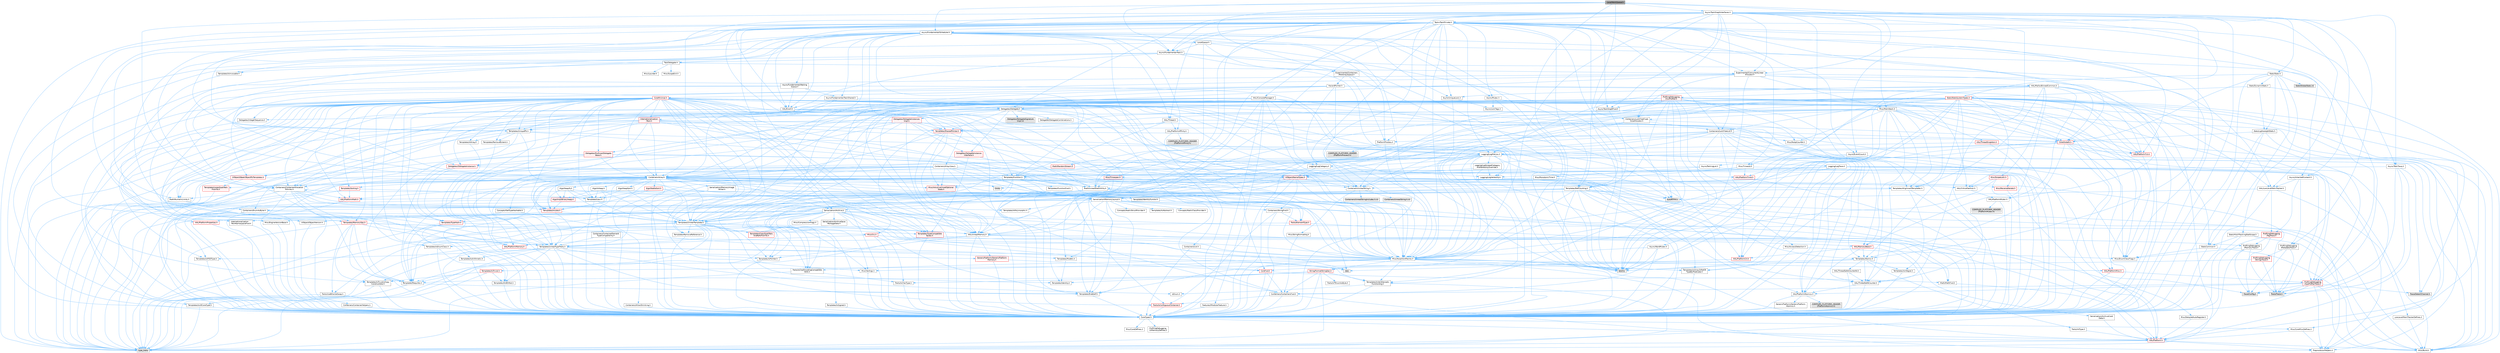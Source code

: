 digraph "LocalWorkQueue.h"
{
 // INTERACTIVE_SVG=YES
 // LATEX_PDF_SIZE
  bgcolor="transparent";
  edge [fontname=Helvetica,fontsize=10,labelfontname=Helvetica,labelfontsize=10];
  node [fontname=Helvetica,fontsize=10,shape=box,height=0.2,width=0.4];
  Node1 [id="Node000001",label="LocalWorkQueue.h",height=0.2,width=0.4,color="gray40", fillcolor="grey60", style="filled", fontcolor="black",tooltip=" "];
  Node1 -> Node2 [id="edge1_Node000001_Node000002",color="steelblue1",style="solid",tooltip=" "];
  Node2 [id="Node000002",label="Async/Fundamental/Task.h",height=0.2,width=0.4,color="grey40", fillcolor="white", style="filled",URL="$d6/d93/Async_2Fundamental_2Task_8h.html",tooltip=" "];
  Node2 -> Node3 [id="edge2_Node000002_Node000003",color="steelblue1",style="solid",tooltip=" "];
  Node3 [id="Node000003",label="Logging/LogMacros.h",height=0.2,width=0.4,color="grey40", fillcolor="white", style="filled",URL="$d0/d16/LogMacros_8h.html",tooltip=" "];
  Node3 -> Node4 [id="edge3_Node000003_Node000004",color="steelblue1",style="solid",tooltip=" "];
  Node4 [id="Node000004",label="Containers/UnrealString.h",height=0.2,width=0.4,color="grey40", fillcolor="white", style="filled",URL="$d5/dba/UnrealString_8h.html",tooltip=" "];
  Node4 -> Node5 [id="edge4_Node000004_Node000005",color="steelblue1",style="solid",tooltip=" "];
  Node5 [id="Node000005",label="Containers/UnrealStringIncludes.h.inl",height=0.2,width=0.4,color="grey60", fillcolor="#E0E0E0", style="filled",tooltip=" "];
  Node4 -> Node6 [id="edge5_Node000004_Node000006",color="steelblue1",style="solid",tooltip=" "];
  Node6 [id="Node000006",label="Containers/UnrealString.h.inl",height=0.2,width=0.4,color="grey60", fillcolor="#E0E0E0", style="filled",tooltip=" "];
  Node4 -> Node7 [id="edge6_Node000004_Node000007",color="steelblue1",style="solid",tooltip=" "];
  Node7 [id="Node000007",label="Misc/StringFormatArg.h",height=0.2,width=0.4,color="grey40", fillcolor="white", style="filled",URL="$d2/d16/StringFormatArg_8h.html",tooltip=" "];
  Node7 -> Node8 [id="edge7_Node000007_Node000008",color="steelblue1",style="solid",tooltip=" "];
  Node8 [id="Node000008",label="Containers/ContainersFwd.h",height=0.2,width=0.4,color="grey40", fillcolor="white", style="filled",URL="$d4/d0a/ContainersFwd_8h.html",tooltip=" "];
  Node8 -> Node9 [id="edge8_Node000008_Node000009",color="steelblue1",style="solid",tooltip=" "];
  Node9 [id="Node000009",label="HAL/Platform.h",height=0.2,width=0.4,color="red", fillcolor="#FFF0F0", style="filled",URL="$d9/dd0/Platform_8h.html",tooltip=" "];
  Node9 -> Node10 [id="edge9_Node000009_Node000010",color="steelblue1",style="solid",tooltip=" "];
  Node10 [id="Node000010",label="Misc/Build.h",height=0.2,width=0.4,color="grey40", fillcolor="white", style="filled",URL="$d3/dbb/Build_8h.html",tooltip=" "];
  Node9 -> Node12 [id="edge10_Node000009_Node000012",color="steelblue1",style="solid",tooltip=" "];
  Node12 [id="Node000012",label="type_traits",height=0.2,width=0.4,color="grey60", fillcolor="#E0E0E0", style="filled",tooltip=" "];
  Node9 -> Node13 [id="edge11_Node000009_Node000013",color="steelblue1",style="solid",tooltip=" "];
  Node13 [id="Node000013",label="PreprocessorHelpers.h",height=0.2,width=0.4,color="grey40", fillcolor="white", style="filled",URL="$db/ddb/PreprocessorHelpers_8h.html",tooltip=" "];
  Node8 -> Node19 [id="edge12_Node000008_Node000019",color="steelblue1",style="solid",tooltip=" "];
  Node19 [id="Node000019",label="CoreTypes.h",height=0.2,width=0.4,color="grey40", fillcolor="white", style="filled",URL="$dc/dec/CoreTypes_8h.html",tooltip=" "];
  Node19 -> Node9 [id="edge13_Node000019_Node000009",color="steelblue1",style="solid",tooltip=" "];
  Node19 -> Node20 [id="edge14_Node000019_Node000020",color="steelblue1",style="solid",tooltip=" "];
  Node20 [id="Node000020",label="ProfilingDebugging\l/UMemoryDefines.h",height=0.2,width=0.4,color="grey40", fillcolor="white", style="filled",URL="$d2/da2/UMemoryDefines_8h.html",tooltip=" "];
  Node19 -> Node21 [id="edge15_Node000019_Node000021",color="steelblue1",style="solid",tooltip=" "];
  Node21 [id="Node000021",label="Misc/CoreMiscDefines.h",height=0.2,width=0.4,color="grey40", fillcolor="white", style="filled",URL="$da/d38/CoreMiscDefines_8h.html",tooltip=" "];
  Node21 -> Node9 [id="edge16_Node000021_Node000009",color="steelblue1",style="solid",tooltip=" "];
  Node21 -> Node13 [id="edge17_Node000021_Node000013",color="steelblue1",style="solid",tooltip=" "];
  Node19 -> Node22 [id="edge18_Node000019_Node000022",color="steelblue1",style="solid",tooltip=" "];
  Node22 [id="Node000022",label="Misc/CoreDefines.h",height=0.2,width=0.4,color="grey40", fillcolor="white", style="filled",URL="$d3/dd2/CoreDefines_8h.html",tooltip=" "];
  Node8 -> Node23 [id="edge19_Node000008_Node000023",color="steelblue1",style="solid",tooltip=" "];
  Node23 [id="Node000023",label="Traits/IsContiguousContainer.h",height=0.2,width=0.4,color="red", fillcolor="#FFF0F0", style="filled",URL="$d5/d3c/IsContiguousContainer_8h.html",tooltip=" "];
  Node23 -> Node19 [id="edge20_Node000023_Node000019",color="steelblue1",style="solid",tooltip=" "];
  Node3 -> Node19 [id="edge21_Node000003_Node000019",color="steelblue1",style="solid",tooltip=" "];
  Node3 -> Node13 [id="edge22_Node000003_Node000013",color="steelblue1",style="solid",tooltip=" "];
  Node3 -> Node26 [id="edge23_Node000003_Node000026",color="steelblue1",style="solid",tooltip=" "];
  Node26 [id="Node000026",label="Logging/LogCategory.h",height=0.2,width=0.4,color="grey40", fillcolor="white", style="filled",URL="$d9/d36/LogCategory_8h.html",tooltip=" "];
  Node26 -> Node19 [id="edge24_Node000026_Node000019",color="steelblue1",style="solid",tooltip=" "];
  Node26 -> Node27 [id="edge25_Node000026_Node000027",color="steelblue1",style="solid",tooltip=" "];
  Node27 [id="Node000027",label="Logging/LogVerbosity.h",height=0.2,width=0.4,color="grey40", fillcolor="white", style="filled",URL="$d2/d8f/LogVerbosity_8h.html",tooltip=" "];
  Node27 -> Node19 [id="edge26_Node000027_Node000019",color="steelblue1",style="solid",tooltip=" "];
  Node26 -> Node28 [id="edge27_Node000026_Node000028",color="steelblue1",style="solid",tooltip=" "];
  Node28 [id="Node000028",label="UObject/NameTypes.h",height=0.2,width=0.4,color="red", fillcolor="#FFF0F0", style="filled",URL="$d6/d35/NameTypes_8h.html",tooltip=" "];
  Node28 -> Node19 [id="edge28_Node000028_Node000019",color="steelblue1",style="solid",tooltip=" "];
  Node28 -> Node29 [id="edge29_Node000028_Node000029",color="steelblue1",style="solid",tooltip=" "];
  Node29 [id="Node000029",label="Misc/AssertionMacros.h",height=0.2,width=0.4,color="grey40", fillcolor="white", style="filled",URL="$d0/dfa/AssertionMacros_8h.html",tooltip=" "];
  Node29 -> Node19 [id="edge30_Node000029_Node000019",color="steelblue1",style="solid",tooltip=" "];
  Node29 -> Node9 [id="edge31_Node000029_Node000009",color="steelblue1",style="solid",tooltip=" "];
  Node29 -> Node30 [id="edge32_Node000029_Node000030",color="steelblue1",style="solid",tooltip=" "];
  Node30 [id="Node000030",label="HAL/PlatformMisc.h",height=0.2,width=0.4,color="red", fillcolor="#FFF0F0", style="filled",URL="$d0/df5/PlatformMisc_8h.html",tooltip=" "];
  Node30 -> Node19 [id="edge33_Node000030_Node000019",color="steelblue1",style="solid",tooltip=" "];
  Node30 -> Node54 [id="edge34_Node000030_Node000054",color="steelblue1",style="solid",tooltip=" "];
  Node54 [id="Node000054",label="ProfilingDebugging\l/CpuProfilerTrace.h",height=0.2,width=0.4,color="red", fillcolor="#FFF0F0", style="filled",URL="$da/dcb/CpuProfilerTrace_8h.html",tooltip=" "];
  Node54 -> Node19 [id="edge35_Node000054_Node000019",color="steelblue1",style="solid",tooltip=" "];
  Node54 -> Node8 [id="edge36_Node000054_Node000008",color="steelblue1",style="solid",tooltip=" "];
  Node54 -> Node55 [id="edge37_Node000054_Node000055",color="steelblue1",style="solid",tooltip=" "];
  Node55 [id="Node000055",label="HAL/PlatformAtomics.h",height=0.2,width=0.4,color="grey40", fillcolor="white", style="filled",URL="$d3/d36/PlatformAtomics_8h.html",tooltip=" "];
  Node55 -> Node19 [id="edge38_Node000055_Node000019",color="steelblue1",style="solid",tooltip=" "];
  Node55 -> Node56 [id="edge39_Node000055_Node000056",color="steelblue1",style="solid",tooltip=" "];
  Node56 [id="Node000056",label="GenericPlatform/GenericPlatform\lAtomics.h",height=0.2,width=0.4,color="grey40", fillcolor="white", style="filled",URL="$da/d72/GenericPlatformAtomics_8h.html",tooltip=" "];
  Node56 -> Node19 [id="edge40_Node000056_Node000019",color="steelblue1",style="solid",tooltip=" "];
  Node55 -> Node57 [id="edge41_Node000055_Node000057",color="steelblue1",style="solid",tooltip=" "];
  Node57 [id="Node000057",label="COMPILED_PLATFORM_HEADER\l(PlatformAtomics.h)",height=0.2,width=0.4,color="grey60", fillcolor="#E0E0E0", style="filled",tooltip=" "];
  Node54 -> Node13 [id="edge42_Node000054_Node000013",color="steelblue1",style="solid",tooltip=" "];
  Node54 -> Node10 [id="edge43_Node000054_Node000010",color="steelblue1",style="solid",tooltip=" "];
  Node54 -> Node58 [id="edge44_Node000054_Node000058",color="steelblue1",style="solid",tooltip=" "];
  Node58 [id="Node000058",label="Trace/Config.h",height=0.2,width=0.4,color="grey60", fillcolor="#E0E0E0", style="filled",tooltip=" "];
  Node54 -> Node59 [id="edge45_Node000054_Node000059",color="steelblue1",style="solid",tooltip=" "];
  Node59 [id="Node000059",label="Trace/Detail/Channel.h",height=0.2,width=0.4,color="grey60", fillcolor="#E0E0E0", style="filled",tooltip=" "];
  Node54 -> Node61 [id="edge46_Node000054_Node000061",color="steelblue1",style="solid",tooltip=" "];
  Node61 [id="Node000061",label="Trace/Trace.h",height=0.2,width=0.4,color="grey60", fillcolor="#E0E0E0", style="filled",tooltip=" "];
  Node29 -> Node13 [id="edge47_Node000029_Node000013",color="steelblue1",style="solid",tooltip=" "];
  Node29 -> Node62 [id="edge48_Node000029_Node000062",color="steelblue1",style="solid",tooltip=" "];
  Node62 [id="Node000062",label="Templates/EnableIf.h",height=0.2,width=0.4,color="grey40", fillcolor="white", style="filled",URL="$d7/d60/EnableIf_8h.html",tooltip=" "];
  Node62 -> Node19 [id="edge49_Node000062_Node000019",color="steelblue1",style="solid",tooltip=" "];
  Node29 -> Node63 [id="edge50_Node000029_Node000063",color="steelblue1",style="solid",tooltip=" "];
  Node63 [id="Node000063",label="Templates/IsArrayOrRefOf\lTypeByPredicate.h",height=0.2,width=0.4,color="grey40", fillcolor="white", style="filled",URL="$d6/da1/IsArrayOrRefOfTypeByPredicate_8h.html",tooltip=" "];
  Node63 -> Node19 [id="edge51_Node000063_Node000019",color="steelblue1",style="solid",tooltip=" "];
  Node29 -> Node64 [id="edge52_Node000029_Node000064",color="steelblue1",style="solid",tooltip=" "];
  Node64 [id="Node000064",label="Templates/IsValidVariadic\lFunctionArg.h",height=0.2,width=0.4,color="grey40", fillcolor="white", style="filled",URL="$d0/dc8/IsValidVariadicFunctionArg_8h.html",tooltip=" "];
  Node64 -> Node19 [id="edge53_Node000064_Node000019",color="steelblue1",style="solid",tooltip=" "];
  Node64 -> Node65 [id="edge54_Node000064_Node000065",color="steelblue1",style="solid",tooltip=" "];
  Node65 [id="Node000065",label="IsEnum.h",height=0.2,width=0.4,color="grey40", fillcolor="white", style="filled",URL="$d4/de5/IsEnum_8h.html",tooltip=" "];
  Node64 -> Node12 [id="edge55_Node000064_Node000012",color="steelblue1",style="solid",tooltip=" "];
  Node29 -> Node66 [id="edge56_Node000029_Node000066",color="steelblue1",style="solid",tooltip=" "];
  Node66 [id="Node000066",label="Traits/IsCharEncodingCompatible\lWith.h",height=0.2,width=0.4,color="grey40", fillcolor="white", style="filled",URL="$df/dd1/IsCharEncodingCompatibleWith_8h.html",tooltip=" "];
  Node66 -> Node12 [id="edge57_Node000066_Node000012",color="steelblue1",style="solid",tooltip=" "];
  Node66 -> Node67 [id="edge58_Node000066_Node000067",color="steelblue1",style="solid",tooltip=" "];
  Node67 [id="Node000067",label="Traits/IsCharType.h",height=0.2,width=0.4,color="grey40", fillcolor="white", style="filled",URL="$db/d51/IsCharType_8h.html",tooltip=" "];
  Node67 -> Node19 [id="edge59_Node000067_Node000019",color="steelblue1",style="solid",tooltip=" "];
  Node29 -> Node68 [id="edge60_Node000029_Node000068",color="steelblue1",style="solid",tooltip=" "];
  Node68 [id="Node000068",label="Misc/VarArgs.h",height=0.2,width=0.4,color="grey40", fillcolor="white", style="filled",URL="$d5/d6f/VarArgs_8h.html",tooltip=" "];
  Node68 -> Node19 [id="edge61_Node000068_Node000019",color="steelblue1",style="solid",tooltip=" "];
  Node29 -> Node69 [id="edge62_Node000029_Node000069",color="steelblue1",style="solid",tooltip=" "];
  Node69 [id="Node000069",label="String/FormatStringSan.h",height=0.2,width=0.4,color="red", fillcolor="#FFF0F0", style="filled",URL="$d3/d8b/FormatStringSan_8h.html",tooltip=" "];
  Node69 -> Node12 [id="edge63_Node000069_Node000012",color="steelblue1",style="solid",tooltip=" "];
  Node69 -> Node19 [id="edge64_Node000069_Node000019",color="steelblue1",style="solid",tooltip=" "];
  Node69 -> Node70 [id="edge65_Node000069_Node000070",color="steelblue1",style="solid",tooltip=" "];
  Node70 [id="Node000070",label="Templates/Requires.h",height=0.2,width=0.4,color="grey40", fillcolor="white", style="filled",URL="$dc/d96/Requires_8h.html",tooltip=" "];
  Node70 -> Node62 [id="edge66_Node000070_Node000062",color="steelblue1",style="solid",tooltip=" "];
  Node70 -> Node12 [id="edge67_Node000070_Node000012",color="steelblue1",style="solid",tooltip=" "];
  Node69 -> Node71 [id="edge68_Node000069_Node000071",color="steelblue1",style="solid",tooltip=" "];
  Node71 [id="Node000071",label="Templates/Identity.h",height=0.2,width=0.4,color="grey40", fillcolor="white", style="filled",URL="$d0/dd5/Identity_8h.html",tooltip=" "];
  Node69 -> Node64 [id="edge69_Node000069_Node000064",color="steelblue1",style="solid",tooltip=" "];
  Node69 -> Node67 [id="edge70_Node000069_Node000067",color="steelblue1",style="solid",tooltip=" "];
  Node69 -> Node72 [id="edge71_Node000069_Node000072",color="steelblue1",style="solid",tooltip=" "];
  Node72 [id="Node000072",label="Traits/IsTEnumAsByte.h",height=0.2,width=0.4,color="grey40", fillcolor="white", style="filled",URL="$d1/de6/IsTEnumAsByte_8h.html",tooltip=" "];
  Node69 -> Node8 [id="edge72_Node000069_Node000008",color="steelblue1",style="solid",tooltip=" "];
  Node29 -> Node75 [id="edge73_Node000029_Node000075",color="steelblue1",style="solid",tooltip=" "];
  Node75 [id="Node000075",label="atomic",height=0.2,width=0.4,color="grey60", fillcolor="#E0E0E0", style="filled",tooltip=" "];
  Node28 -> Node76 [id="edge74_Node000028_Node000076",color="steelblue1",style="solid",tooltip=" "];
  Node76 [id="Node000076",label="HAL/UnrealMemory.h",height=0.2,width=0.4,color="grey40", fillcolor="white", style="filled",URL="$d9/d96/UnrealMemory_8h.html",tooltip=" "];
  Node76 -> Node19 [id="edge75_Node000076_Node000019",color="steelblue1",style="solid",tooltip=" "];
  Node76 -> Node77 [id="edge76_Node000076_Node000077",color="steelblue1",style="solid",tooltip=" "];
  Node77 [id="Node000077",label="GenericPlatform/GenericPlatform\lMemory.h",height=0.2,width=0.4,color="red", fillcolor="#FFF0F0", style="filled",URL="$dd/d22/GenericPlatformMemory_8h.html",tooltip=" "];
  Node77 -> Node34 [id="edge77_Node000077_Node000034",color="steelblue1",style="solid",tooltip=" "];
  Node34 [id="Node000034",label="CoreFwd.h",height=0.2,width=0.4,color="red", fillcolor="#FFF0F0", style="filled",URL="$d1/d1e/CoreFwd_8h.html",tooltip=" "];
  Node34 -> Node19 [id="edge78_Node000034_Node000019",color="steelblue1",style="solid",tooltip=" "];
  Node34 -> Node8 [id="edge79_Node000034_Node000008",color="steelblue1",style="solid",tooltip=" "];
  Node34 -> Node35 [id="edge80_Node000034_Node000035",color="steelblue1",style="solid",tooltip=" "];
  Node35 [id="Node000035",label="Math/MathFwd.h",height=0.2,width=0.4,color="grey40", fillcolor="white", style="filled",URL="$d2/d10/MathFwd_8h.html",tooltip=" "];
  Node35 -> Node9 [id="edge81_Node000035_Node000009",color="steelblue1",style="solid",tooltip=" "];
  Node77 -> Node19 [id="edge82_Node000077_Node000019",color="steelblue1",style="solid",tooltip=" "];
  Node76 -> Node80 [id="edge83_Node000076_Node000080",color="steelblue1",style="solid",tooltip=" "];
  Node80 [id="Node000080",label="HAL/MemoryBase.h",height=0.2,width=0.4,color="red", fillcolor="#FFF0F0", style="filled",URL="$d6/d9f/MemoryBase_8h.html",tooltip=" "];
  Node80 -> Node19 [id="edge84_Node000080_Node000019",color="steelblue1",style="solid",tooltip=" "];
  Node80 -> Node55 [id="edge85_Node000080_Node000055",color="steelblue1",style="solid",tooltip=" "];
  Node80 -> Node38 [id="edge86_Node000080_Node000038",color="steelblue1",style="solid",tooltip=" "];
  Node38 [id="Node000038",label="HAL/PlatformCrt.h",height=0.2,width=0.4,color="red", fillcolor="#FFF0F0", style="filled",URL="$d8/d75/PlatformCrt_8h.html",tooltip=" "];
  Node38 -> Node39 [id="edge87_Node000038_Node000039",color="steelblue1",style="solid",tooltip=" "];
  Node39 [id="Node000039",label="new",height=0.2,width=0.4,color="grey60", fillcolor="#E0E0E0", style="filled",tooltip=" "];
  Node80 -> Node83 [id="edge88_Node000080_Node000083",color="steelblue1",style="solid",tooltip=" "];
  Node83 [id="Node000083",label="Templates/Atomic.h",height=0.2,width=0.4,color="grey40", fillcolor="white", style="filled",URL="$d3/d91/Atomic_8h.html",tooltip=" "];
  Node83 -> Node84 [id="edge89_Node000083_Node000084",color="steelblue1",style="solid",tooltip=" "];
  Node84 [id="Node000084",label="HAL/ThreadSafeCounter.h",height=0.2,width=0.4,color="grey40", fillcolor="white", style="filled",URL="$dc/dc9/ThreadSafeCounter_8h.html",tooltip=" "];
  Node84 -> Node19 [id="edge90_Node000084_Node000019",color="steelblue1",style="solid",tooltip=" "];
  Node84 -> Node55 [id="edge91_Node000084_Node000055",color="steelblue1",style="solid",tooltip=" "];
  Node83 -> Node85 [id="edge92_Node000083_Node000085",color="steelblue1",style="solid",tooltip=" "];
  Node85 [id="Node000085",label="HAL/ThreadSafeCounter64.h",height=0.2,width=0.4,color="grey40", fillcolor="white", style="filled",URL="$d0/d12/ThreadSafeCounter64_8h.html",tooltip=" "];
  Node85 -> Node19 [id="edge93_Node000085_Node000019",color="steelblue1",style="solid",tooltip=" "];
  Node85 -> Node84 [id="edge94_Node000085_Node000084",color="steelblue1",style="solid",tooltip=" "];
  Node83 -> Node86 [id="edge95_Node000083_Node000086",color="steelblue1",style="solid",tooltip=" "];
  Node86 [id="Node000086",label="Templates/IsIntegral.h",height=0.2,width=0.4,color="grey40", fillcolor="white", style="filled",URL="$da/d64/IsIntegral_8h.html",tooltip=" "];
  Node86 -> Node19 [id="edge96_Node000086_Node000019",color="steelblue1",style="solid",tooltip=" "];
  Node83 -> Node87 [id="edge97_Node000083_Node000087",color="steelblue1",style="solid",tooltip=" "];
  Node87 [id="Node000087",label="Templates/IsTrivial.h",height=0.2,width=0.4,color="red", fillcolor="#FFF0F0", style="filled",URL="$da/d4c/IsTrivial_8h.html",tooltip=" "];
  Node87 -> Node88 [id="edge98_Node000087_Node000088",color="steelblue1",style="solid",tooltip=" "];
  Node88 [id="Node000088",label="Templates/AndOrNot.h",height=0.2,width=0.4,color="grey40", fillcolor="white", style="filled",URL="$db/d0a/AndOrNot_8h.html",tooltip=" "];
  Node88 -> Node19 [id="edge99_Node000088_Node000019",color="steelblue1",style="solid",tooltip=" "];
  Node87 -> Node89 [id="edge100_Node000087_Node000089",color="steelblue1",style="solid",tooltip=" "];
  Node89 [id="Node000089",label="Templates/IsTriviallyCopy\lConstructible.h",height=0.2,width=0.4,color="grey40", fillcolor="white", style="filled",URL="$d3/d78/IsTriviallyCopyConstructible_8h.html",tooltip=" "];
  Node89 -> Node19 [id="edge101_Node000089_Node000019",color="steelblue1",style="solid",tooltip=" "];
  Node89 -> Node12 [id="edge102_Node000089_Node000012",color="steelblue1",style="solid",tooltip=" "];
  Node87 -> Node12 [id="edge103_Node000087_Node000012",color="steelblue1",style="solid",tooltip=" "];
  Node83 -> Node91 [id="edge104_Node000083_Node000091",color="steelblue1",style="solid",tooltip=" "];
  Node91 [id="Node000091",label="Traits/IntType.h",height=0.2,width=0.4,color="grey40", fillcolor="white", style="filled",URL="$d7/deb/IntType_8h.html",tooltip=" "];
  Node91 -> Node9 [id="edge105_Node000091_Node000009",color="steelblue1",style="solid",tooltip=" "];
  Node83 -> Node75 [id="edge106_Node000083_Node000075",color="steelblue1",style="solid",tooltip=" "];
  Node76 -> Node92 [id="edge107_Node000076_Node000092",color="steelblue1",style="solid",tooltip=" "];
  Node92 [id="Node000092",label="HAL/PlatformMemory.h",height=0.2,width=0.4,color="red", fillcolor="#FFF0F0", style="filled",URL="$de/d68/PlatformMemory_8h.html",tooltip=" "];
  Node92 -> Node19 [id="edge108_Node000092_Node000019",color="steelblue1",style="solid",tooltip=" "];
  Node92 -> Node77 [id="edge109_Node000092_Node000077",color="steelblue1",style="solid",tooltip=" "];
  Node76 -> Node94 [id="edge110_Node000076_Node000094",color="steelblue1",style="solid",tooltip=" "];
  Node94 [id="Node000094",label="ProfilingDebugging\l/MemoryTrace.h",height=0.2,width=0.4,color="grey40", fillcolor="white", style="filled",URL="$da/dd7/MemoryTrace_8h.html",tooltip=" "];
  Node94 -> Node9 [id="edge111_Node000094_Node000009",color="steelblue1",style="solid",tooltip=" "];
  Node94 -> Node50 [id="edge112_Node000094_Node000050",color="steelblue1",style="solid",tooltip=" "];
  Node50 [id="Node000050",label="Misc/EnumClassFlags.h",height=0.2,width=0.4,color="grey40", fillcolor="white", style="filled",URL="$d8/de7/EnumClassFlags_8h.html",tooltip=" "];
  Node94 -> Node58 [id="edge113_Node000094_Node000058",color="steelblue1",style="solid",tooltip=" "];
  Node94 -> Node61 [id="edge114_Node000094_Node000061",color="steelblue1",style="solid",tooltip=" "];
  Node76 -> Node95 [id="edge115_Node000076_Node000095",color="steelblue1",style="solid",tooltip=" "];
  Node95 [id="Node000095",label="Templates/IsPointer.h",height=0.2,width=0.4,color="grey40", fillcolor="white", style="filled",URL="$d7/d05/IsPointer_8h.html",tooltip=" "];
  Node95 -> Node19 [id="edge116_Node000095_Node000019",color="steelblue1",style="solid",tooltip=" "];
  Node28 -> Node96 [id="edge117_Node000028_Node000096",color="steelblue1",style="solid",tooltip=" "];
  Node96 [id="Node000096",label="Templates/UnrealTypeTraits.h",height=0.2,width=0.4,color="grey40", fillcolor="white", style="filled",URL="$d2/d2d/UnrealTypeTraits_8h.html",tooltip=" "];
  Node96 -> Node19 [id="edge118_Node000096_Node000019",color="steelblue1",style="solid",tooltip=" "];
  Node96 -> Node95 [id="edge119_Node000096_Node000095",color="steelblue1",style="solid",tooltip=" "];
  Node96 -> Node29 [id="edge120_Node000096_Node000029",color="steelblue1",style="solid",tooltip=" "];
  Node96 -> Node88 [id="edge121_Node000096_Node000088",color="steelblue1",style="solid",tooltip=" "];
  Node96 -> Node62 [id="edge122_Node000096_Node000062",color="steelblue1",style="solid",tooltip=" "];
  Node96 -> Node97 [id="edge123_Node000096_Node000097",color="steelblue1",style="solid",tooltip=" "];
  Node97 [id="Node000097",label="Templates/IsArithmetic.h",height=0.2,width=0.4,color="grey40", fillcolor="white", style="filled",URL="$d2/d5d/IsArithmetic_8h.html",tooltip=" "];
  Node97 -> Node19 [id="edge124_Node000097_Node000019",color="steelblue1",style="solid",tooltip=" "];
  Node96 -> Node65 [id="edge125_Node000096_Node000065",color="steelblue1",style="solid",tooltip=" "];
  Node96 -> Node98 [id="edge126_Node000096_Node000098",color="steelblue1",style="solid",tooltip=" "];
  Node98 [id="Node000098",label="Templates/Models.h",height=0.2,width=0.4,color="grey40", fillcolor="white", style="filled",URL="$d3/d0c/Models_8h.html",tooltip=" "];
  Node98 -> Node71 [id="edge127_Node000098_Node000071",color="steelblue1",style="solid",tooltip=" "];
  Node96 -> Node99 [id="edge128_Node000096_Node000099",color="steelblue1",style="solid",tooltip=" "];
  Node99 [id="Node000099",label="Templates/IsPODType.h",height=0.2,width=0.4,color="grey40", fillcolor="white", style="filled",URL="$d7/db1/IsPODType_8h.html",tooltip=" "];
  Node99 -> Node19 [id="edge129_Node000099_Node000019",color="steelblue1",style="solid",tooltip=" "];
  Node96 -> Node100 [id="edge130_Node000096_Node000100",color="steelblue1",style="solid",tooltip=" "];
  Node100 [id="Node000100",label="Templates/IsUECoreType.h",height=0.2,width=0.4,color="grey40", fillcolor="white", style="filled",URL="$d1/db8/IsUECoreType_8h.html",tooltip=" "];
  Node100 -> Node19 [id="edge131_Node000100_Node000019",color="steelblue1",style="solid",tooltip=" "];
  Node100 -> Node12 [id="edge132_Node000100_Node000012",color="steelblue1",style="solid",tooltip=" "];
  Node96 -> Node89 [id="edge133_Node000096_Node000089",color="steelblue1",style="solid",tooltip=" "];
  Node28 -> Node101 [id="edge134_Node000028_Node000101",color="steelblue1",style="solid",tooltip=" "];
  Node101 [id="Node000101",label="Templates/UnrealTemplate.h",height=0.2,width=0.4,color="grey40", fillcolor="white", style="filled",URL="$d4/d24/UnrealTemplate_8h.html",tooltip=" "];
  Node101 -> Node19 [id="edge135_Node000101_Node000019",color="steelblue1",style="solid",tooltip=" "];
  Node101 -> Node95 [id="edge136_Node000101_Node000095",color="steelblue1",style="solid",tooltip=" "];
  Node101 -> Node76 [id="edge137_Node000101_Node000076",color="steelblue1",style="solid",tooltip=" "];
  Node101 -> Node102 [id="edge138_Node000101_Node000102",color="steelblue1",style="solid",tooltip=" "];
  Node102 [id="Node000102",label="Templates/CopyQualifiers\lAndRefsFromTo.h",height=0.2,width=0.4,color="red", fillcolor="#FFF0F0", style="filled",URL="$d3/db3/CopyQualifiersAndRefsFromTo_8h.html",tooltip=" "];
  Node101 -> Node96 [id="edge139_Node000101_Node000096",color="steelblue1",style="solid",tooltip=" "];
  Node101 -> Node104 [id="edge140_Node000101_Node000104",color="steelblue1",style="solid",tooltip=" "];
  Node104 [id="Node000104",label="Templates/RemoveReference.h",height=0.2,width=0.4,color="grey40", fillcolor="white", style="filled",URL="$da/dbe/RemoveReference_8h.html",tooltip=" "];
  Node104 -> Node19 [id="edge141_Node000104_Node000019",color="steelblue1",style="solid",tooltip=" "];
  Node101 -> Node70 [id="edge142_Node000101_Node000070",color="steelblue1",style="solid",tooltip=" "];
  Node101 -> Node105 [id="edge143_Node000101_Node000105",color="steelblue1",style="solid",tooltip=" "];
  Node105 [id="Node000105",label="Templates/TypeCompatible\lBytes.h",height=0.2,width=0.4,color="red", fillcolor="#FFF0F0", style="filled",URL="$df/d0a/TypeCompatibleBytes_8h.html",tooltip=" "];
  Node105 -> Node19 [id="edge144_Node000105_Node000019",color="steelblue1",style="solid",tooltip=" "];
  Node105 -> Node39 [id="edge145_Node000105_Node000039",color="steelblue1",style="solid",tooltip=" "];
  Node105 -> Node12 [id="edge146_Node000105_Node000012",color="steelblue1",style="solid",tooltip=" "];
  Node101 -> Node71 [id="edge147_Node000101_Node000071",color="steelblue1",style="solid",tooltip=" "];
  Node101 -> Node23 [id="edge148_Node000101_Node000023",color="steelblue1",style="solid",tooltip=" "];
  Node101 -> Node106 [id="edge149_Node000101_Node000106",color="steelblue1",style="solid",tooltip=" "];
  Node106 [id="Node000106",label="Traits/UseBitwiseSwap.h",height=0.2,width=0.4,color="grey40", fillcolor="white", style="filled",URL="$db/df3/UseBitwiseSwap_8h.html",tooltip=" "];
  Node106 -> Node19 [id="edge150_Node000106_Node000019",color="steelblue1",style="solid",tooltip=" "];
  Node106 -> Node12 [id="edge151_Node000106_Node000012",color="steelblue1",style="solid",tooltip=" "];
  Node101 -> Node12 [id="edge152_Node000101_Node000012",color="steelblue1",style="solid",tooltip=" "];
  Node28 -> Node4 [id="edge153_Node000028_Node000004",color="steelblue1",style="solid",tooltip=" "];
  Node28 -> Node107 [id="edge154_Node000028_Node000107",color="steelblue1",style="solid",tooltip=" "];
  Node107 [id="Node000107",label="HAL/CriticalSection.h",height=0.2,width=0.4,color="grey40", fillcolor="white", style="filled",URL="$d6/d90/CriticalSection_8h.html",tooltip=" "];
  Node107 -> Node108 [id="edge155_Node000107_Node000108",color="steelblue1",style="solid",tooltip=" "];
  Node108 [id="Node000108",label="HAL/PlatformMutex.h",height=0.2,width=0.4,color="grey40", fillcolor="white", style="filled",URL="$d9/d0b/PlatformMutex_8h.html",tooltip=" "];
  Node108 -> Node19 [id="edge156_Node000108_Node000019",color="steelblue1",style="solid",tooltip=" "];
  Node108 -> Node109 [id="edge157_Node000108_Node000109",color="steelblue1",style="solid",tooltip=" "];
  Node109 [id="Node000109",label="COMPILED_PLATFORM_HEADER\l(PlatformMutex.h)",height=0.2,width=0.4,color="grey60", fillcolor="#E0E0E0", style="filled",tooltip=" "];
  Node28 -> Node32 [id="edge158_Node000028_Node000032",color="steelblue1",style="solid",tooltip=" "];
  Node32 [id="Node000032",label="Containers/StringFwd.h",height=0.2,width=0.4,color="grey40", fillcolor="white", style="filled",URL="$df/d37/StringFwd_8h.html",tooltip=" "];
  Node32 -> Node19 [id="edge159_Node000032_Node000019",color="steelblue1",style="solid",tooltip=" "];
  Node32 -> Node33 [id="edge160_Node000032_Node000033",color="steelblue1",style="solid",tooltip=" "];
  Node33 [id="Node000033",label="Traits/ElementType.h",height=0.2,width=0.4,color="red", fillcolor="#FFF0F0", style="filled",URL="$d5/d4f/ElementType_8h.html",tooltip=" "];
  Node33 -> Node9 [id="edge161_Node000033_Node000009",color="steelblue1",style="solid",tooltip=" "];
  Node33 -> Node12 [id="edge162_Node000033_Node000012",color="steelblue1",style="solid",tooltip=" "];
  Node32 -> Node23 [id="edge163_Node000032_Node000023",color="steelblue1",style="solid",tooltip=" "];
  Node28 -> Node83 [id="edge164_Node000028_Node000083",color="steelblue1",style="solid",tooltip=" "];
  Node28 -> Node141 [id="edge165_Node000028_Node000141",color="steelblue1",style="solid",tooltip=" "];
  Node141 [id="Node000141",label="Serialization/MemoryLayout.h",height=0.2,width=0.4,color="grey40", fillcolor="white", style="filled",URL="$d7/d66/MemoryLayout_8h.html",tooltip=" "];
  Node141 -> Node142 [id="edge166_Node000141_Node000142",color="steelblue1",style="solid",tooltip=" "];
  Node142 [id="Node000142",label="Concepts/StaticClassProvider.h",height=0.2,width=0.4,color="grey40", fillcolor="white", style="filled",URL="$dd/d83/StaticClassProvider_8h.html",tooltip=" "];
  Node141 -> Node143 [id="edge167_Node000141_Node000143",color="steelblue1",style="solid",tooltip=" "];
  Node143 [id="Node000143",label="Concepts/StaticStructProvider.h",height=0.2,width=0.4,color="grey40", fillcolor="white", style="filled",URL="$d5/d77/StaticStructProvider_8h.html",tooltip=" "];
  Node141 -> Node144 [id="edge168_Node000141_Node000144",color="steelblue1",style="solid",tooltip=" "];
  Node144 [id="Node000144",label="Containers/EnumAsByte.h",height=0.2,width=0.4,color="grey40", fillcolor="white", style="filled",URL="$d6/d9a/EnumAsByte_8h.html",tooltip=" "];
  Node144 -> Node19 [id="edge169_Node000144_Node000019",color="steelblue1",style="solid",tooltip=" "];
  Node144 -> Node99 [id="edge170_Node000144_Node000099",color="steelblue1",style="solid",tooltip=" "];
  Node144 -> Node145 [id="edge171_Node000144_Node000145",color="steelblue1",style="solid",tooltip=" "];
  Node145 [id="Node000145",label="Templates/TypeHash.h",height=0.2,width=0.4,color="red", fillcolor="#FFF0F0", style="filled",URL="$d1/d62/TypeHash_8h.html",tooltip=" "];
  Node145 -> Node19 [id="edge172_Node000145_Node000019",color="steelblue1",style="solid",tooltip=" "];
  Node145 -> Node70 [id="edge173_Node000145_Node000070",color="steelblue1",style="solid",tooltip=" "];
  Node145 -> Node146 [id="edge174_Node000145_Node000146",color="steelblue1",style="solid",tooltip=" "];
  Node146 [id="Node000146",label="Misc/Crc.h",height=0.2,width=0.4,color="red", fillcolor="#FFF0F0", style="filled",URL="$d4/dd2/Crc_8h.html",tooltip=" "];
  Node146 -> Node19 [id="edge175_Node000146_Node000019",color="steelblue1",style="solid",tooltip=" "];
  Node146 -> Node29 [id="edge176_Node000146_Node000029",color="steelblue1",style="solid",tooltip=" "];
  Node146 -> Node96 [id="edge177_Node000146_Node000096",color="steelblue1",style="solid",tooltip=" "];
  Node146 -> Node67 [id="edge178_Node000146_Node000067",color="steelblue1",style="solid",tooltip=" "];
  Node145 -> Node12 [id="edge179_Node000145_Node000012",color="steelblue1",style="solid",tooltip=" "];
  Node141 -> Node32 [id="edge180_Node000141_Node000032",color="steelblue1",style="solid",tooltip=" "];
  Node141 -> Node76 [id="edge181_Node000141_Node000076",color="steelblue1",style="solid",tooltip=" "];
  Node141 -> Node152 [id="edge182_Node000141_Node000152",color="steelblue1",style="solid",tooltip=" "];
  Node152 [id="Node000152",label="Misc/DelayedAutoRegister.h",height=0.2,width=0.4,color="grey40", fillcolor="white", style="filled",URL="$d1/dda/DelayedAutoRegister_8h.html",tooltip=" "];
  Node152 -> Node9 [id="edge183_Node000152_Node000009",color="steelblue1",style="solid",tooltip=" "];
  Node141 -> Node62 [id="edge184_Node000141_Node000062",color="steelblue1",style="solid",tooltip=" "];
  Node141 -> Node153 [id="edge185_Node000141_Node000153",color="steelblue1",style="solid",tooltip=" "];
  Node153 [id="Node000153",label="Templates/IsAbstract.h",height=0.2,width=0.4,color="grey40", fillcolor="white", style="filled",URL="$d8/db7/IsAbstract_8h.html",tooltip=" "];
  Node141 -> Node121 [id="edge186_Node000141_Node000121",color="steelblue1",style="solid",tooltip=" "];
  Node121 [id="Node000121",label="Templates/IsPolymorphic.h",height=0.2,width=0.4,color="grey40", fillcolor="white", style="filled",URL="$dc/d20/IsPolymorphic_8h.html",tooltip=" "];
  Node141 -> Node98 [id="edge187_Node000141_Node000098",color="steelblue1",style="solid",tooltip=" "];
  Node141 -> Node101 [id="edge188_Node000141_Node000101",color="steelblue1",style="solid",tooltip=" "];
  Node28 -> Node124 [id="edge189_Node000028_Node000124",color="steelblue1",style="solid",tooltip=" "];
  Node124 [id="Node000124",label="Misc/IntrusiveUnsetOptional\lState.h",height=0.2,width=0.4,color="red", fillcolor="#FFF0F0", style="filled",URL="$d2/d0a/IntrusiveUnsetOptionalState_8h.html",tooltip=" "];
  Node28 -> Node61 [id="edge190_Node000028_Node000061",color="steelblue1",style="solid",tooltip=" "];
  Node3 -> Node183 [id="edge191_Node000003_Node000183",color="steelblue1",style="solid",tooltip=" "];
  Node183 [id="Node000183",label="Logging/LogScopedCategory\lAndVerbosityOverride.h",height=0.2,width=0.4,color="grey40", fillcolor="white", style="filled",URL="$de/dba/LogScopedCategoryAndVerbosityOverride_8h.html",tooltip=" "];
  Node183 -> Node19 [id="edge192_Node000183_Node000019",color="steelblue1",style="solid",tooltip=" "];
  Node183 -> Node27 [id="edge193_Node000183_Node000027",color="steelblue1",style="solid",tooltip=" "];
  Node183 -> Node28 [id="edge194_Node000183_Node000028",color="steelblue1",style="solid",tooltip=" "];
  Node3 -> Node184 [id="edge195_Node000003_Node000184",color="steelblue1",style="solid",tooltip=" "];
  Node184 [id="Node000184",label="Logging/LogTrace.h",height=0.2,width=0.4,color="grey40", fillcolor="white", style="filled",URL="$d5/d91/LogTrace_8h.html",tooltip=" "];
  Node184 -> Node19 [id="edge196_Node000184_Node000019",color="steelblue1",style="solid",tooltip=" "];
  Node184 -> Node123 [id="edge197_Node000184_Node000123",color="steelblue1",style="solid",tooltip=" "];
  Node123 [id="Node000123",label="Containers/Array.h",height=0.2,width=0.4,color="grey40", fillcolor="white", style="filled",URL="$df/dd0/Array_8h.html",tooltip=" "];
  Node123 -> Node19 [id="edge198_Node000123_Node000019",color="steelblue1",style="solid",tooltip=" "];
  Node123 -> Node29 [id="edge199_Node000123_Node000029",color="steelblue1",style="solid",tooltip=" "];
  Node123 -> Node124 [id="edge200_Node000123_Node000124",color="steelblue1",style="solid",tooltip=" "];
  Node123 -> Node126 [id="edge201_Node000123_Node000126",color="steelblue1",style="solid",tooltip=" "];
  Node126 [id="Node000126",label="Misc/ReverseIterate.h",height=0.2,width=0.4,color="red", fillcolor="#FFF0F0", style="filled",URL="$db/de3/ReverseIterate_8h.html",tooltip=" "];
  Node126 -> Node9 [id="edge202_Node000126_Node000009",color="steelblue1",style="solid",tooltip=" "];
  Node123 -> Node76 [id="edge203_Node000123_Node000076",color="steelblue1",style="solid",tooltip=" "];
  Node123 -> Node96 [id="edge204_Node000123_Node000096",color="steelblue1",style="solid",tooltip=" "];
  Node123 -> Node101 [id="edge205_Node000123_Node000101",color="steelblue1",style="solid",tooltip=" "];
  Node123 -> Node128 [id="edge206_Node000123_Node000128",color="steelblue1",style="solid",tooltip=" "];
  Node128 [id="Node000128",label="Containers/AllowShrinking.h",height=0.2,width=0.4,color="grey40", fillcolor="white", style="filled",URL="$d7/d1a/AllowShrinking_8h.html",tooltip=" "];
  Node128 -> Node19 [id="edge207_Node000128_Node000019",color="steelblue1",style="solid",tooltip=" "];
  Node123 -> Node111 [id="edge208_Node000123_Node000111",color="steelblue1",style="solid",tooltip=" "];
  Node111 [id="Node000111",label="Containers/ContainerAllocation\lPolicies.h",height=0.2,width=0.4,color="grey40", fillcolor="white", style="filled",URL="$d7/dff/ContainerAllocationPolicies_8h.html",tooltip=" "];
  Node111 -> Node19 [id="edge209_Node000111_Node000019",color="steelblue1",style="solid",tooltip=" "];
  Node111 -> Node112 [id="edge210_Node000111_Node000112",color="steelblue1",style="solid",tooltip=" "];
  Node112 [id="Node000112",label="Containers/ContainerHelpers.h",height=0.2,width=0.4,color="grey40", fillcolor="white", style="filled",URL="$d7/d33/ContainerHelpers_8h.html",tooltip=" "];
  Node112 -> Node19 [id="edge211_Node000112_Node000019",color="steelblue1",style="solid",tooltip=" "];
  Node111 -> Node111 [id="edge212_Node000111_Node000111",color="steelblue1",style="solid",tooltip=" "];
  Node111 -> Node113 [id="edge213_Node000111_Node000113",color="steelblue1",style="solid",tooltip=" "];
  Node113 [id="Node000113",label="HAL/PlatformMath.h",height=0.2,width=0.4,color="red", fillcolor="#FFF0F0", style="filled",URL="$dc/d53/PlatformMath_8h.html",tooltip=" "];
  Node113 -> Node19 [id="edge214_Node000113_Node000019",color="steelblue1",style="solid",tooltip=" "];
  Node111 -> Node76 [id="edge215_Node000111_Node000076",color="steelblue1",style="solid",tooltip=" "];
  Node111 -> Node48 [id="edge216_Node000111_Node000048",color="steelblue1",style="solid",tooltip=" "];
  Node48 [id="Node000048",label="Math/NumericLimits.h",height=0.2,width=0.4,color="grey40", fillcolor="white", style="filled",URL="$df/d1b/NumericLimits_8h.html",tooltip=" "];
  Node48 -> Node19 [id="edge217_Node000048_Node000019",color="steelblue1",style="solid",tooltip=" "];
  Node111 -> Node29 [id="edge218_Node000111_Node000029",color="steelblue1",style="solid",tooltip=" "];
  Node111 -> Node121 [id="edge219_Node000111_Node000121",color="steelblue1",style="solid",tooltip=" "];
  Node111 -> Node122 [id="edge220_Node000111_Node000122",color="steelblue1",style="solid",tooltip=" "];
  Node122 [id="Node000122",label="Templates/MemoryOps.h",height=0.2,width=0.4,color="red", fillcolor="#FFF0F0", style="filled",URL="$db/dea/MemoryOps_8h.html",tooltip=" "];
  Node122 -> Node19 [id="edge221_Node000122_Node000019",color="steelblue1",style="solid",tooltip=" "];
  Node122 -> Node76 [id="edge222_Node000122_Node000076",color="steelblue1",style="solid",tooltip=" "];
  Node122 -> Node89 [id="edge223_Node000122_Node000089",color="steelblue1",style="solid",tooltip=" "];
  Node122 -> Node70 [id="edge224_Node000122_Node000070",color="steelblue1",style="solid",tooltip=" "];
  Node122 -> Node96 [id="edge225_Node000122_Node000096",color="steelblue1",style="solid",tooltip=" "];
  Node122 -> Node106 [id="edge226_Node000122_Node000106",color="steelblue1",style="solid",tooltip=" "];
  Node122 -> Node39 [id="edge227_Node000122_Node000039",color="steelblue1",style="solid",tooltip=" "];
  Node122 -> Node12 [id="edge228_Node000122_Node000012",color="steelblue1",style="solid",tooltip=" "];
  Node111 -> Node105 [id="edge229_Node000111_Node000105",color="steelblue1",style="solid",tooltip=" "];
  Node111 -> Node12 [id="edge230_Node000111_Node000012",color="steelblue1",style="solid",tooltip=" "];
  Node123 -> Node129 [id="edge231_Node000123_Node000129",color="steelblue1",style="solid",tooltip=" "];
  Node129 [id="Node000129",label="Containers/ContainerElement\lTypeCompatibility.h",height=0.2,width=0.4,color="grey40", fillcolor="white", style="filled",URL="$df/ddf/ContainerElementTypeCompatibility_8h.html",tooltip=" "];
  Node129 -> Node19 [id="edge232_Node000129_Node000019",color="steelblue1",style="solid",tooltip=" "];
  Node129 -> Node96 [id="edge233_Node000129_Node000096",color="steelblue1",style="solid",tooltip=" "];
  Node123 -> Node130 [id="edge234_Node000123_Node000130",color="steelblue1",style="solid",tooltip=" "];
  Node130 [id="Node000130",label="Serialization/Archive.h",height=0.2,width=0.4,color="grey40", fillcolor="white", style="filled",URL="$d7/d3b/Archive_8h.html",tooltip=" "];
  Node130 -> Node34 [id="edge235_Node000130_Node000034",color="steelblue1",style="solid",tooltip=" "];
  Node130 -> Node19 [id="edge236_Node000130_Node000019",color="steelblue1",style="solid",tooltip=" "];
  Node130 -> Node131 [id="edge237_Node000130_Node000131",color="steelblue1",style="solid",tooltip=" "];
  Node131 [id="Node000131",label="HAL/PlatformProperties.h",height=0.2,width=0.4,color="red", fillcolor="#FFF0F0", style="filled",URL="$d9/db0/PlatformProperties_8h.html",tooltip=" "];
  Node131 -> Node19 [id="edge238_Node000131_Node000019",color="steelblue1",style="solid",tooltip=" "];
  Node130 -> Node134 [id="edge239_Node000130_Node000134",color="steelblue1",style="solid",tooltip=" "];
  Node134 [id="Node000134",label="Internationalization\l/TextNamespaceFwd.h",height=0.2,width=0.4,color="grey40", fillcolor="white", style="filled",URL="$d8/d97/TextNamespaceFwd_8h.html",tooltip=" "];
  Node134 -> Node19 [id="edge240_Node000134_Node000019",color="steelblue1",style="solid",tooltip=" "];
  Node130 -> Node35 [id="edge241_Node000130_Node000035",color="steelblue1",style="solid",tooltip=" "];
  Node130 -> Node29 [id="edge242_Node000130_Node000029",color="steelblue1",style="solid",tooltip=" "];
  Node130 -> Node10 [id="edge243_Node000130_Node000010",color="steelblue1",style="solid",tooltip=" "];
  Node130 -> Node49 [id="edge244_Node000130_Node000049",color="steelblue1",style="solid",tooltip=" "];
  Node49 [id="Node000049",label="Misc/CompressionFlags.h",height=0.2,width=0.4,color="grey40", fillcolor="white", style="filled",URL="$d9/d76/CompressionFlags_8h.html",tooltip=" "];
  Node130 -> Node135 [id="edge245_Node000130_Node000135",color="steelblue1",style="solid",tooltip=" "];
  Node135 [id="Node000135",label="Misc/EngineVersionBase.h",height=0.2,width=0.4,color="grey40", fillcolor="white", style="filled",URL="$d5/d2b/EngineVersionBase_8h.html",tooltip=" "];
  Node135 -> Node19 [id="edge246_Node000135_Node000019",color="steelblue1",style="solid",tooltip=" "];
  Node130 -> Node68 [id="edge247_Node000130_Node000068",color="steelblue1",style="solid",tooltip=" "];
  Node130 -> Node136 [id="edge248_Node000130_Node000136",color="steelblue1",style="solid",tooltip=" "];
  Node136 [id="Node000136",label="Serialization/ArchiveCook\lData.h",height=0.2,width=0.4,color="grey40", fillcolor="white", style="filled",URL="$dc/db6/ArchiveCookData_8h.html",tooltip=" "];
  Node136 -> Node9 [id="edge249_Node000136_Node000009",color="steelblue1",style="solid",tooltip=" "];
  Node130 -> Node137 [id="edge250_Node000130_Node000137",color="steelblue1",style="solid",tooltip=" "];
  Node137 [id="Node000137",label="Serialization/ArchiveSave\lPackageData.h",height=0.2,width=0.4,color="grey40", fillcolor="white", style="filled",URL="$d1/d37/ArchiveSavePackageData_8h.html",tooltip=" "];
  Node130 -> Node62 [id="edge251_Node000130_Node000062",color="steelblue1",style="solid",tooltip=" "];
  Node130 -> Node63 [id="edge252_Node000130_Node000063",color="steelblue1",style="solid",tooltip=" "];
  Node130 -> Node138 [id="edge253_Node000130_Node000138",color="steelblue1",style="solid",tooltip=" "];
  Node138 [id="Node000138",label="Templates/IsEnumClass.h",height=0.2,width=0.4,color="grey40", fillcolor="white", style="filled",URL="$d7/d15/IsEnumClass_8h.html",tooltip=" "];
  Node138 -> Node19 [id="edge254_Node000138_Node000019",color="steelblue1",style="solid",tooltip=" "];
  Node138 -> Node88 [id="edge255_Node000138_Node000088",color="steelblue1",style="solid",tooltip=" "];
  Node130 -> Node118 [id="edge256_Node000130_Node000118",color="steelblue1",style="solid",tooltip=" "];
  Node118 [id="Node000118",label="Templates/IsSigned.h",height=0.2,width=0.4,color="grey40", fillcolor="white", style="filled",URL="$d8/dd8/IsSigned_8h.html",tooltip=" "];
  Node118 -> Node19 [id="edge257_Node000118_Node000019",color="steelblue1",style="solid",tooltip=" "];
  Node130 -> Node64 [id="edge258_Node000130_Node000064",color="steelblue1",style="solid",tooltip=" "];
  Node130 -> Node101 [id="edge259_Node000130_Node000101",color="steelblue1",style="solid",tooltip=" "];
  Node130 -> Node66 [id="edge260_Node000130_Node000066",color="steelblue1",style="solid",tooltip=" "];
  Node130 -> Node139 [id="edge261_Node000130_Node000139",color="steelblue1",style="solid",tooltip=" "];
  Node139 [id="Node000139",label="UObject/ObjectVersion.h",height=0.2,width=0.4,color="grey40", fillcolor="white", style="filled",URL="$da/d63/ObjectVersion_8h.html",tooltip=" "];
  Node139 -> Node19 [id="edge262_Node000139_Node000019",color="steelblue1",style="solid",tooltip=" "];
  Node123 -> Node140 [id="edge263_Node000123_Node000140",color="steelblue1",style="solid",tooltip=" "];
  Node140 [id="Node000140",label="Serialization/MemoryImage\lWriter.h",height=0.2,width=0.4,color="grey40", fillcolor="white", style="filled",URL="$d0/d08/MemoryImageWriter_8h.html",tooltip=" "];
  Node140 -> Node19 [id="edge264_Node000140_Node000019",color="steelblue1",style="solid",tooltip=" "];
  Node140 -> Node141 [id="edge265_Node000140_Node000141",color="steelblue1",style="solid",tooltip=" "];
  Node123 -> Node154 [id="edge266_Node000123_Node000154",color="steelblue1",style="solid",tooltip=" "];
  Node154 [id="Node000154",label="Algo/Heapify.h",height=0.2,width=0.4,color="grey40", fillcolor="white", style="filled",URL="$d0/d2a/Heapify_8h.html",tooltip=" "];
  Node154 -> Node155 [id="edge267_Node000154_Node000155",color="steelblue1",style="solid",tooltip=" "];
  Node155 [id="Node000155",label="Algo/Impl/BinaryHeap.h",height=0.2,width=0.4,color="red", fillcolor="#FFF0F0", style="filled",URL="$d7/da3/Algo_2Impl_2BinaryHeap_8h.html",tooltip=" "];
  Node155 -> Node156 [id="edge268_Node000155_Node000156",color="steelblue1",style="solid",tooltip=" "];
  Node156 [id="Node000156",label="Templates/Invoke.h",height=0.2,width=0.4,color="red", fillcolor="#FFF0F0", style="filled",URL="$d7/deb/Invoke_8h.html",tooltip=" "];
  Node156 -> Node19 [id="edge269_Node000156_Node000019",color="steelblue1",style="solid",tooltip=" "];
  Node156 -> Node101 [id="edge270_Node000156_Node000101",color="steelblue1",style="solid",tooltip=" "];
  Node156 -> Node12 [id="edge271_Node000156_Node000012",color="steelblue1",style="solid",tooltip=" "];
  Node155 -> Node12 [id="edge272_Node000155_Node000012",color="steelblue1",style="solid",tooltip=" "];
  Node154 -> Node160 [id="edge273_Node000154_Node000160",color="steelblue1",style="solid",tooltip=" "];
  Node160 [id="Node000160",label="Templates/IdentityFunctor.h",height=0.2,width=0.4,color="grey40", fillcolor="white", style="filled",URL="$d7/d2e/IdentityFunctor_8h.html",tooltip=" "];
  Node160 -> Node9 [id="edge274_Node000160_Node000009",color="steelblue1",style="solid",tooltip=" "];
  Node154 -> Node156 [id="edge275_Node000154_Node000156",color="steelblue1",style="solid",tooltip=" "];
  Node154 -> Node161 [id="edge276_Node000154_Node000161",color="steelblue1",style="solid",tooltip=" "];
  Node161 [id="Node000161",label="Templates/Less.h",height=0.2,width=0.4,color="grey40", fillcolor="white", style="filled",URL="$de/dc8/Less_8h.html",tooltip=" "];
  Node161 -> Node19 [id="edge277_Node000161_Node000019",color="steelblue1",style="solid",tooltip=" "];
  Node161 -> Node101 [id="edge278_Node000161_Node000101",color="steelblue1",style="solid",tooltip=" "];
  Node154 -> Node101 [id="edge279_Node000154_Node000101",color="steelblue1",style="solid",tooltip=" "];
  Node123 -> Node162 [id="edge280_Node000123_Node000162",color="steelblue1",style="solid",tooltip=" "];
  Node162 [id="Node000162",label="Algo/HeapSort.h",height=0.2,width=0.4,color="grey40", fillcolor="white", style="filled",URL="$d3/d92/HeapSort_8h.html",tooltip=" "];
  Node162 -> Node155 [id="edge281_Node000162_Node000155",color="steelblue1",style="solid",tooltip=" "];
  Node162 -> Node160 [id="edge282_Node000162_Node000160",color="steelblue1",style="solid",tooltip=" "];
  Node162 -> Node161 [id="edge283_Node000162_Node000161",color="steelblue1",style="solid",tooltip=" "];
  Node162 -> Node101 [id="edge284_Node000162_Node000101",color="steelblue1",style="solid",tooltip=" "];
  Node123 -> Node163 [id="edge285_Node000123_Node000163",color="steelblue1",style="solid",tooltip=" "];
  Node163 [id="Node000163",label="Algo/IsHeap.h",height=0.2,width=0.4,color="grey40", fillcolor="white", style="filled",URL="$de/d32/IsHeap_8h.html",tooltip=" "];
  Node163 -> Node155 [id="edge286_Node000163_Node000155",color="steelblue1",style="solid",tooltip=" "];
  Node163 -> Node160 [id="edge287_Node000163_Node000160",color="steelblue1",style="solid",tooltip=" "];
  Node163 -> Node156 [id="edge288_Node000163_Node000156",color="steelblue1",style="solid",tooltip=" "];
  Node163 -> Node161 [id="edge289_Node000163_Node000161",color="steelblue1",style="solid",tooltip=" "];
  Node163 -> Node101 [id="edge290_Node000163_Node000101",color="steelblue1",style="solid",tooltip=" "];
  Node123 -> Node155 [id="edge291_Node000123_Node000155",color="steelblue1",style="solid",tooltip=" "];
  Node123 -> Node164 [id="edge292_Node000123_Node000164",color="steelblue1",style="solid",tooltip=" "];
  Node164 [id="Node000164",label="Algo/StableSort.h",height=0.2,width=0.4,color="red", fillcolor="#FFF0F0", style="filled",URL="$d7/d3c/StableSort_8h.html",tooltip=" "];
  Node164 -> Node160 [id="edge293_Node000164_Node000160",color="steelblue1",style="solid",tooltip=" "];
  Node164 -> Node156 [id="edge294_Node000164_Node000156",color="steelblue1",style="solid",tooltip=" "];
  Node164 -> Node161 [id="edge295_Node000164_Node000161",color="steelblue1",style="solid",tooltip=" "];
  Node164 -> Node101 [id="edge296_Node000164_Node000101",color="steelblue1",style="solid",tooltip=" "];
  Node123 -> Node167 [id="edge297_Node000123_Node000167",color="steelblue1",style="solid",tooltip=" "];
  Node167 [id="Node000167",label="Concepts/GetTypeHashable.h",height=0.2,width=0.4,color="grey40", fillcolor="white", style="filled",URL="$d3/da2/GetTypeHashable_8h.html",tooltip=" "];
  Node167 -> Node19 [id="edge298_Node000167_Node000019",color="steelblue1",style="solid",tooltip=" "];
  Node167 -> Node145 [id="edge299_Node000167_Node000145",color="steelblue1",style="solid",tooltip=" "];
  Node123 -> Node160 [id="edge300_Node000123_Node000160",color="steelblue1",style="solid",tooltip=" "];
  Node123 -> Node156 [id="edge301_Node000123_Node000156",color="steelblue1",style="solid",tooltip=" "];
  Node123 -> Node161 [id="edge302_Node000123_Node000161",color="steelblue1",style="solid",tooltip=" "];
  Node123 -> Node168 [id="edge303_Node000123_Node000168",color="steelblue1",style="solid",tooltip=" "];
  Node168 [id="Node000168",label="Templates/LosesQualifiers\lFromTo.h",height=0.2,width=0.4,color="red", fillcolor="#FFF0F0", style="filled",URL="$d2/db3/LosesQualifiersFromTo_8h.html",tooltip=" "];
  Node168 -> Node12 [id="edge304_Node000168_Node000012",color="steelblue1",style="solid",tooltip=" "];
  Node123 -> Node70 [id="edge305_Node000123_Node000070",color="steelblue1",style="solid",tooltip=" "];
  Node123 -> Node169 [id="edge306_Node000123_Node000169",color="steelblue1",style="solid",tooltip=" "];
  Node169 [id="Node000169",label="Templates/Sorting.h",height=0.2,width=0.4,color="red", fillcolor="#FFF0F0", style="filled",URL="$d3/d9e/Sorting_8h.html",tooltip=" "];
  Node169 -> Node19 [id="edge307_Node000169_Node000019",color="steelblue1",style="solid",tooltip=" "];
  Node169 -> Node113 [id="edge308_Node000169_Node000113",color="steelblue1",style="solid",tooltip=" "];
  Node169 -> Node161 [id="edge309_Node000169_Node000161",color="steelblue1",style="solid",tooltip=" "];
  Node123 -> Node173 [id="edge310_Node000123_Node000173",color="steelblue1",style="solid",tooltip=" "];
  Node173 [id="Node000173",label="Templates/AlignmentTemplates.h",height=0.2,width=0.4,color="grey40", fillcolor="white", style="filled",URL="$dd/d32/AlignmentTemplates_8h.html",tooltip=" "];
  Node173 -> Node19 [id="edge311_Node000173_Node000019",color="steelblue1",style="solid",tooltip=" "];
  Node173 -> Node86 [id="edge312_Node000173_Node000086",color="steelblue1",style="solid",tooltip=" "];
  Node173 -> Node95 [id="edge313_Node000173_Node000095",color="steelblue1",style="solid",tooltip=" "];
  Node123 -> Node33 [id="edge314_Node000123_Node000033",color="steelblue1",style="solid",tooltip=" "];
  Node123 -> Node119 [id="edge315_Node000123_Node000119",color="steelblue1",style="solid",tooltip=" "];
  Node119 [id="Node000119",label="limits",height=0.2,width=0.4,color="grey60", fillcolor="#E0E0E0", style="filled",tooltip=" "];
  Node123 -> Node12 [id="edge316_Node000123_Node000012",color="steelblue1",style="solid",tooltip=" "];
  Node184 -> Node13 [id="edge317_Node000184_Node000013",color="steelblue1",style="solid",tooltip=" "];
  Node184 -> Node27 [id="edge318_Node000184_Node000027",color="steelblue1",style="solid",tooltip=" "];
  Node184 -> Node10 [id="edge319_Node000184_Node000010",color="steelblue1",style="solid",tooltip=" "];
  Node184 -> Node63 [id="edge320_Node000184_Node000063",color="steelblue1",style="solid",tooltip=" "];
  Node184 -> Node58 [id="edge321_Node000184_Node000058",color="steelblue1",style="solid",tooltip=" "];
  Node184 -> Node61 [id="edge322_Node000184_Node000061",color="steelblue1",style="solid",tooltip=" "];
  Node184 -> Node66 [id="edge323_Node000184_Node000066",color="steelblue1",style="solid",tooltip=" "];
  Node3 -> Node27 [id="edge324_Node000003_Node000027",color="steelblue1",style="solid",tooltip=" "];
  Node3 -> Node29 [id="edge325_Node000003_Node000029",color="steelblue1",style="solid",tooltip=" "];
  Node3 -> Node10 [id="edge326_Node000003_Node000010",color="steelblue1",style="solid",tooltip=" "];
  Node3 -> Node68 [id="edge327_Node000003_Node000068",color="steelblue1",style="solid",tooltip=" "];
  Node3 -> Node69 [id="edge328_Node000003_Node000069",color="steelblue1",style="solid",tooltip=" "];
  Node3 -> Node62 [id="edge329_Node000003_Node000062",color="steelblue1",style="solid",tooltip=" "];
  Node3 -> Node63 [id="edge330_Node000003_Node000063",color="steelblue1",style="solid",tooltip=" "];
  Node3 -> Node64 [id="edge331_Node000003_Node000064",color="steelblue1",style="solid",tooltip=" "];
  Node3 -> Node66 [id="edge332_Node000003_Node000066",color="steelblue1",style="solid",tooltip=" "];
  Node3 -> Node12 [id="edge333_Node000003_Node000012",color="steelblue1",style="solid",tooltip=" "];
  Node2 -> Node50 [id="edge334_Node000002_Node000050",color="steelblue1",style="solid",tooltip=" "];
  Node2 -> Node185 [id="edge335_Node000002_Node000185",color="steelblue1",style="solid",tooltip=" "];
  Node185 [id="Node000185",label="TaskDelegate.h",height=0.2,width=0.4,color="grey40", fillcolor="white", style="filled",URL="$de/db1/TaskDelegate_8h.html",tooltip=" "];
  Node185 -> Node186 [id="edge336_Node000185_Node000186",color="steelblue1",style="solid",tooltip=" "];
  Node186 [id="Node000186",label="Experimental/ConcurrentLinear\lAllocator.h",height=0.2,width=0.4,color="grey40", fillcolor="white", style="filled",URL="$d7/d84/ConcurrentLinearAllocator_8h.html",tooltip=" "];
  Node186 -> Node75 [id="edge337_Node000186_Node000075",color="steelblue1",style="solid",tooltip=" "];
  Node186 -> Node12 [id="edge338_Node000186_Node000012",color="steelblue1",style="solid",tooltip=" "];
  Node186 -> Node76 [id="edge339_Node000186_Node000076",color="steelblue1",style="solid",tooltip=" "];
  Node186 -> Node187 [id="edge340_Node000186_Node000187",color="steelblue1",style="solid",tooltip=" "];
  Node187 [id="Node000187",label="HAL/LowLevelMemTracker.h",height=0.2,width=0.4,color="grey40", fillcolor="white", style="filled",URL="$d0/d14/LowLevelMemTracker_8h.html",tooltip=" "];
  Node187 -> Node19 [id="edge341_Node000187_Node000019",color="steelblue1",style="solid",tooltip=" "];
  Node187 -> Node188 [id="edge342_Node000187_Node000188",color="steelblue1",style="solid",tooltip=" "];
  Node188 [id="Node000188",label="LowLevelMemTrackerDefines.h",height=0.2,width=0.4,color="grey40", fillcolor="white", style="filled",URL="$d0/d28/LowLevelMemTrackerDefines_8h.html",tooltip=" "];
  Node188 -> Node10 [id="edge343_Node000188_Node000010",color="steelblue1",style="solid",tooltip=" "];
  Node187 -> Node189 [id="edge344_Node000187_Node000189",color="steelblue1",style="solid",tooltip=" "];
  Node189 [id="Node000189",label="ProfilingDebugging\l/TagTrace.h",height=0.2,width=0.4,color="red", fillcolor="#FFF0F0", style="filled",URL="$de/d56/TagTrace_8h.html",tooltip=" "];
  Node189 -> Node19 [id="edge345_Node000189_Node000019",color="steelblue1",style="solid",tooltip=" "];
  Node189 -> Node94 [id="edge346_Node000189_Node000094",color="steelblue1",style="solid",tooltip=" "];
  Node189 -> Node58 [id="edge347_Node000189_Node000058",color="steelblue1",style="solid",tooltip=" "];
  Node187 -> Node191 [id="edge348_Node000187_Node000191",color="steelblue1",style="solid",tooltip=" "];
  Node191 [id="Node000191",label="AutoRTFM.h",height=0.2,width=0.4,color="grey60", fillcolor="#E0E0E0", style="filled",tooltip=" "];
  Node186 -> Node192 [id="edge349_Node000186_Node000192",color="steelblue1",style="solid",tooltip=" "];
  Node192 [id="Node000192",label="HAL/MallocBinnedCommon.h",height=0.2,width=0.4,color="grey40", fillcolor="white", style="filled",URL="$d9/d32/MallocBinnedCommon_8h.html",tooltip=" "];
  Node192 -> Node19 [id="edge350_Node000192_Node000019",color="steelblue1",style="solid",tooltip=" "];
  Node192 -> Node193 [id="edge351_Node000192_Node000193",color="steelblue1",style="solid",tooltip=" "];
  Node193 [id="Node000193",label="CoreGlobals.h",height=0.2,width=0.4,color="red", fillcolor="#FFF0F0", style="filled",URL="$d5/d8c/CoreGlobals_8h.html",tooltip=" "];
  Node193 -> Node4 [id="edge352_Node000193_Node000004",color="steelblue1",style="solid",tooltip=" "];
  Node193 -> Node19 [id="edge353_Node000193_Node000019",color="steelblue1",style="solid",tooltip=" "];
  Node193 -> Node194 [id="edge354_Node000193_Node000194",color="steelblue1",style="solid",tooltip=" "];
  Node194 [id="Node000194",label="HAL/PlatformTLS.h",height=0.2,width=0.4,color="red", fillcolor="#FFF0F0", style="filled",URL="$d0/def/PlatformTLS_8h.html",tooltip=" "];
  Node194 -> Node19 [id="edge355_Node000194_Node000019",color="steelblue1",style="solid",tooltip=" "];
  Node193 -> Node3 [id="edge356_Node000193_Node000003",color="steelblue1",style="solid",tooltip=" "];
  Node193 -> Node10 [id="edge357_Node000193_Node000010",color="steelblue1",style="solid",tooltip=" "];
  Node193 -> Node50 [id="edge358_Node000193_Node000050",color="steelblue1",style="solid",tooltip=" "];
  Node193 -> Node54 [id="edge359_Node000193_Node000054",color="steelblue1",style="solid",tooltip=" "];
  Node193 -> Node83 [id="edge360_Node000193_Node000083",color="steelblue1",style="solid",tooltip=" "];
  Node193 -> Node28 [id="edge361_Node000193_Node000028",color="steelblue1",style="solid",tooltip=" "];
  Node193 -> Node75 [id="edge362_Node000193_Node000075",color="steelblue1",style="solid",tooltip=" "];
  Node192 -> Node75 [id="edge363_Node000192_Node000075",color="steelblue1",style="solid",tooltip=" "];
  Node192 -> Node80 [id="edge364_Node000192_Node000080",color="steelblue1",style="solid",tooltip=" "];
  Node192 -> Node108 [id="edge365_Node000192_Node000108",color="steelblue1",style="solid",tooltip=" "];
  Node192 -> Node194 [id="edge366_Node000192_Node000194",color="steelblue1",style="solid",tooltip=" "];
  Node192 -> Node197 [id="edge367_Node000192_Node000197",color="steelblue1",style="solid",tooltip=" "];
  Node197 [id="Node000197",label="Async/UniqueLock.h",height=0.2,width=0.4,color="grey40", fillcolor="white", style="filled",URL="$da/dc6/UniqueLock_8h.html",tooltip=" "];
  Node197 -> Node198 [id="edge368_Node000197_Node000198",color="steelblue1",style="solid",tooltip=" "];
  Node198 [id="Node000198",label="Async/LockTags.h",height=0.2,width=0.4,color="grey40", fillcolor="white", style="filled",URL="$d6/d40/LockTags_8h.html",tooltip=" "];
  Node197 -> Node29 [id="edge369_Node000197_Node000029",color="steelblue1",style="solid",tooltip=" "];
  Node192 -> Node199 [id="edge370_Node000192_Node000199",color="steelblue1",style="solid",tooltip=" "];
  Node199 [id="Node000199",label="Async/WordMutex.h",height=0.2,width=0.4,color="grey40", fillcolor="white", style="filled",URL="$d3/d7a/WordMutex_8h.html",tooltip=" "];
  Node199 -> Node19 [id="edge371_Node000199_Node000019",color="steelblue1",style="solid",tooltip=" "];
  Node199 -> Node29 [id="edge372_Node000199_Node000029",color="steelblue1",style="solid",tooltip=" "];
  Node199 -> Node75 [id="edge373_Node000199_Node000075",color="steelblue1",style="solid",tooltip=" "];
  Node192 -> Node200 [id="edge374_Node000192_Node000200",color="steelblue1",style="solid",tooltip=" "];
  Node200 [id="Node000200",label="Misc/ScopeLock.h",height=0.2,width=0.4,color="red", fillcolor="#FFF0F0", style="filled",URL="$de/d73/ScopeLock_8h.html",tooltip=" "];
  Node200 -> Node19 [id="edge375_Node000200_Node000019",color="steelblue1",style="solid",tooltip=" "];
  Node200 -> Node29 [id="edge376_Node000200_Node000029",color="steelblue1",style="solid",tooltip=" "];
  Node200 -> Node107 [id="edge377_Node000200_Node000107",color="steelblue1",style="solid",tooltip=" "];
  Node192 -> Node173 [id="edge378_Node000192_Node000173",color="steelblue1",style="solid",tooltip=" "];
  Node192 -> Node3 [id="edge379_Node000192_Node000003",color="steelblue1",style="solid",tooltip=" "];
  Node192 -> Node203 [id="edge380_Node000192_Node000203",color="steelblue1",style="solid",tooltip=" "];
  Node203 [id="Node000203",label="ProfilingDebugging\l/CsvProfiler.h",height=0.2,width=0.4,color="red", fillcolor="#FFF0F0", style="filled",URL="$d1/d9f/CsvProfiler_8h.html",tooltip=" "];
  Node203 -> Node246 [id="edge381_Node000203_Node000246",color="steelblue1",style="solid",tooltip=" "];
  Node246 [id="Node000246",label="Async/TaskGraphFwd.h",height=0.2,width=0.4,color="grey40", fillcolor="white", style="filled",URL="$d8/d71/TaskGraphFwd_8h.html",tooltip=" "];
  Node246 -> Node247 [id="edge382_Node000246_Node000247",color="steelblue1",style="solid",tooltip=" "];
  Node247 [id="Node000247",label="Templates/RefCounting.h",height=0.2,width=0.4,color="grey40", fillcolor="white", style="filled",URL="$d4/d7e/RefCounting_8h.html",tooltip=" "];
  Node247 -> Node19 [id="edge383_Node000247_Node000019",color="steelblue1",style="solid",tooltip=" "];
  Node247 -> Node191 [id="edge384_Node000247_Node000191",color="steelblue1",style="solid",tooltip=" "];
  Node247 -> Node55 [id="edge385_Node000247_Node000055",color="steelblue1",style="solid",tooltip=" "];
  Node247 -> Node13 [id="edge386_Node000247_Node000013",color="steelblue1",style="solid",tooltip=" "];
  Node247 -> Node84 [id="edge387_Node000247_Node000084",color="steelblue1",style="solid",tooltip=" "];
  Node247 -> Node29 [id="edge388_Node000247_Node000029",color="steelblue1",style="solid",tooltip=" "];
  Node247 -> Node10 [id="edge389_Node000247_Node000010",color="steelblue1",style="solid",tooltip=" "];
  Node247 -> Node130 [id="edge390_Node000247_Node000130",color="steelblue1",style="solid",tooltip=" "];
  Node247 -> Node141 [id="edge391_Node000247_Node000141",color="steelblue1",style="solid",tooltip=" "];
  Node247 -> Node70 [id="edge392_Node000247_Node000070",color="steelblue1",style="solid",tooltip=" "];
  Node247 -> Node145 [id="edge393_Node000247_Node000145",color="steelblue1",style="solid",tooltip=" "];
  Node247 -> Node101 [id="edge394_Node000247_Node000101",color="steelblue1",style="solid",tooltip=" "];
  Node247 -> Node75 [id="edge395_Node000247_Node000075",color="steelblue1",style="solid",tooltip=" "];
  Node247 -> Node12 [id="edge396_Node000247_Node000012",color="steelblue1",style="solid",tooltip=" "];
  Node203 -> Node123 [id="edge397_Node000203_Node000123",color="steelblue1",style="solid",tooltip=" "];
  Node203 -> Node4 [id="edge398_Node000203_Node000004",color="steelblue1",style="solid",tooltip=" "];
  Node203 -> Node19 [id="edge399_Node000203_Node000019",color="steelblue1",style="solid",tooltip=" "];
  Node203 -> Node249 [id="edge400_Node000203_Node000249",color="steelblue1",style="solid",tooltip=" "];
  Node249 [id="Node000249",label="Delegates/Delegate.h",height=0.2,width=0.4,color="grey40", fillcolor="white", style="filled",URL="$d4/d80/Delegate_8h.html",tooltip=" "];
  Node249 -> Node19 [id="edge401_Node000249_Node000019",color="steelblue1",style="solid",tooltip=" "];
  Node249 -> Node29 [id="edge402_Node000249_Node000029",color="steelblue1",style="solid",tooltip=" "];
  Node249 -> Node28 [id="edge403_Node000249_Node000028",color="steelblue1",style="solid",tooltip=" "];
  Node249 -> Node209 [id="edge404_Node000249_Node000209",color="steelblue1",style="solid",tooltip=" "];
  Node209 [id="Node000209",label="Templates/SharedPointer.h",height=0.2,width=0.4,color="red", fillcolor="#FFF0F0", style="filled",URL="$d2/d17/SharedPointer_8h.html",tooltip=" "];
  Node209 -> Node19 [id="edge405_Node000209_Node000019",color="steelblue1",style="solid",tooltip=" "];
  Node209 -> Node124 [id="edge406_Node000209_Node000124",color="steelblue1",style="solid",tooltip=" "];
  Node209 -> Node29 [id="edge407_Node000209_Node000029",color="steelblue1",style="solid",tooltip=" "];
  Node209 -> Node76 [id="edge408_Node000209_Node000076",color="steelblue1",style="solid",tooltip=" "];
  Node209 -> Node123 [id="edge409_Node000209_Node000123",color="steelblue1",style="solid",tooltip=" "];
  Node209 -> Node193 [id="edge410_Node000209_Node000193",color="steelblue1",style="solid",tooltip=" "];
  Node249 -> Node250 [id="edge411_Node000249_Node000250",color="steelblue1",style="solid",tooltip=" "];
  Node250 [id="Node000250",label="UObject/WeakObjectPtrTemplates.h",height=0.2,width=0.4,color="red", fillcolor="#FFF0F0", style="filled",URL="$d8/d3b/WeakObjectPtrTemplates_8h.html",tooltip=" "];
  Node250 -> Node19 [id="edge412_Node000250_Node000019",color="steelblue1",style="solid",tooltip=" "];
  Node250 -> Node168 [id="edge413_Node000250_Node000168",color="steelblue1",style="solid",tooltip=" "];
  Node250 -> Node70 [id="edge414_Node000250_Node000070",color="steelblue1",style="solid",tooltip=" "];
  Node250 -> Node12 [id="edge415_Node000250_Node000012",color="steelblue1",style="solid",tooltip=" "];
  Node249 -> Node253 [id="edge416_Node000249_Node000253",color="steelblue1",style="solid",tooltip=" "];
  Node253 [id="Node000253",label="Delegates/MulticastDelegate\lBase.h",height=0.2,width=0.4,color="red", fillcolor="#FFF0F0", style="filled",URL="$db/d16/MulticastDelegateBase_8h.html",tooltip=" "];
  Node253 -> Node191 [id="edge417_Node000253_Node000191",color="steelblue1",style="solid",tooltip=" "];
  Node253 -> Node19 [id="edge418_Node000253_Node000019",color="steelblue1",style="solid",tooltip=" "];
  Node253 -> Node111 [id="edge419_Node000253_Node000111",color="steelblue1",style="solid",tooltip=" "];
  Node253 -> Node123 [id="edge420_Node000253_Node000123",color="steelblue1",style="solid",tooltip=" "];
  Node253 -> Node172 [id="edge421_Node000253_Node000172",color="steelblue1",style="solid",tooltip=" "];
  Node172 [id="Node000172",label="Math/UnrealMathUtility.h",height=0.2,width=0.4,color="grey40", fillcolor="white", style="filled",URL="$db/db8/UnrealMathUtility_8h.html",tooltip=" "];
  Node172 -> Node19 [id="edge422_Node000172_Node000019",color="steelblue1",style="solid",tooltip=" "];
  Node172 -> Node29 [id="edge423_Node000172_Node000029",color="steelblue1",style="solid",tooltip=" "];
  Node172 -> Node113 [id="edge424_Node000172_Node000113",color="steelblue1",style="solid",tooltip=" "];
  Node172 -> Node35 [id="edge425_Node000172_Node000035",color="steelblue1",style="solid",tooltip=" "];
  Node172 -> Node71 [id="edge426_Node000172_Node000071",color="steelblue1",style="solid",tooltip=" "];
  Node172 -> Node70 [id="edge427_Node000172_Node000070",color="steelblue1",style="solid",tooltip=" "];
  Node253 -> Node254 [id="edge428_Node000253_Node000254",color="steelblue1",style="solid",tooltip=" "];
  Node254 [id="Node000254",label="Delegates/IDelegateInstance.h",height=0.2,width=0.4,color="red", fillcolor="#FFF0F0", style="filled",URL="$d2/d10/IDelegateInstance_8h.html",tooltip=" "];
  Node254 -> Node19 [id="edge429_Node000254_Node000019",color="steelblue1",style="solid",tooltip=" "];
  Node254 -> Node145 [id="edge430_Node000254_Node000145",color="steelblue1",style="solid",tooltip=" "];
  Node254 -> Node28 [id="edge431_Node000254_Node000028",color="steelblue1",style="solid",tooltip=" "];
  Node249 -> Node236 [id="edge432_Node000249_Node000236",color="steelblue1",style="solid",tooltip=" "];
  Node236 [id="Node000236",label="Delegates/IntegerSequence.h",height=0.2,width=0.4,color="grey40", fillcolor="white", style="filled",URL="$d2/dcc/IntegerSequence_8h.html",tooltip=" "];
  Node236 -> Node19 [id="edge433_Node000236_Node000019",color="steelblue1",style="solid",tooltip=" "];
  Node249 -> Node191 [id="edge434_Node000249_Node000191",color="steelblue1",style="solid",tooltip=" "];
  Node249 -> Node261 [id="edge435_Node000249_Node000261",color="steelblue1",style="solid",tooltip=" "];
  Node261 [id="Node000261",label="Delegates/DelegateInstance\lInterface.h",height=0.2,width=0.4,color="red", fillcolor="#FFF0F0", style="filled",URL="$de/d82/DelegateInstanceInterface_8h.html",tooltip=" "];
  Node261 -> Node29 [id="edge436_Node000261_Node000029",color="steelblue1",style="solid",tooltip=" "];
  Node261 -> Node105 [id="edge437_Node000261_Node000105",color="steelblue1",style="solid",tooltip=" "];
  Node249 -> Node262 [id="edge438_Node000249_Node000262",color="steelblue1",style="solid",tooltip=" "];
  Node262 [id="Node000262",label="Delegates/DelegateInstances\lImpl.h",height=0.2,width=0.4,color="red", fillcolor="#FFF0F0", style="filled",URL="$d5/dc6/DelegateInstancesImpl_8h.html",tooltip=" "];
  Node262 -> Node19 [id="edge439_Node000262_Node000019",color="steelblue1",style="solid",tooltip=" "];
  Node262 -> Node261 [id="edge440_Node000262_Node000261",color="steelblue1",style="solid",tooltip=" "];
  Node262 -> Node254 [id="edge441_Node000262_Node000254",color="steelblue1",style="solid",tooltip=" "];
  Node262 -> Node29 [id="edge442_Node000262_Node000029",color="steelblue1",style="solid",tooltip=" "];
  Node262 -> Node104 [id="edge443_Node000262_Node000104",color="steelblue1",style="solid",tooltip=" "];
  Node262 -> Node209 [id="edge444_Node000262_Node000209",color="steelblue1",style="solid",tooltip=" "];
  Node262 -> Node96 [id="edge445_Node000262_Node000096",color="steelblue1",style="solid",tooltip=" "];
  Node262 -> Node28 [id="edge446_Node000262_Node000028",color="steelblue1",style="solid",tooltip=" "];
  Node262 -> Node250 [id="edge447_Node000262_Node000250",color="steelblue1",style="solid",tooltip=" "];
  Node249 -> Node263 [id="edge448_Node000249_Node000263",color="steelblue1",style="solid",tooltip=" "];
  Node263 [id="Node000263",label="Delegates/DelegateSignature\lImpl.inl",height=0.2,width=0.4,color="grey60", fillcolor="#E0E0E0", style="filled",tooltip=" "];
  Node249 -> Node264 [id="edge449_Node000249_Node000264",color="steelblue1",style="solid",tooltip=" "];
  Node264 [id="Node000264",label="Delegates/DelegateCombinations.h",height=0.2,width=0.4,color="grey40", fillcolor="white", style="filled",URL="$d3/d23/DelegateCombinations_8h.html",tooltip=" "];
  Node203 -> Node107 [id="edge450_Node000203_Node000107",color="steelblue1",style="solid",tooltip=" "];
  Node203 -> Node38 [id="edge451_Node000203_Node000038",color="steelblue1",style="solid",tooltip=" "];
  Node203 -> Node13 [id="edge452_Node000203_Node000013",color="steelblue1",style="solid",tooltip=" "];
  Node203 -> Node84 [id="edge453_Node000203_Node000084",color="steelblue1",style="solid",tooltip=" "];
  Node203 -> Node50 [id="edge454_Node000203_Node000050",color="steelblue1",style="solid",tooltip=" "];
  Node203 -> Node63 [id="edge455_Node000203_Node000063",color="steelblue1",style="solid",tooltip=" "];
  Node203 -> Node64 [id="edge456_Node000203_Node000064",color="steelblue1",style="solid",tooltip=" "];
  Node203 -> Node247 [id="edge457_Node000203_Node000247",color="steelblue1",style="solid",tooltip=" "];
  Node203 -> Node230 [id="edge458_Node000203_Node000230",color="steelblue1",style="solid",tooltip=" "];
  Node230 [id="Node000230",label="Templates/UniquePtr.h",height=0.2,width=0.4,color="grey40", fillcolor="white", style="filled",URL="$de/d1a/UniquePtr_8h.html",tooltip=" "];
  Node230 -> Node19 [id="edge459_Node000230_Node000019",color="steelblue1",style="solid",tooltip=" "];
  Node230 -> Node101 [id="edge460_Node000230_Node000101",color="steelblue1",style="solid",tooltip=" "];
  Node230 -> Node174 [id="edge461_Node000230_Node000174",color="steelblue1",style="solid",tooltip=" "];
  Node174 [id="Node000174",label="Templates/IsArray.h",height=0.2,width=0.4,color="grey40", fillcolor="white", style="filled",URL="$d8/d8d/IsArray_8h.html",tooltip=" "];
  Node174 -> Node19 [id="edge462_Node000174_Node000019",color="steelblue1",style="solid",tooltip=" "];
  Node230 -> Node231 [id="edge463_Node000230_Node000231",color="steelblue1",style="solid",tooltip=" "];
  Node231 [id="Node000231",label="Templates/RemoveExtent.h",height=0.2,width=0.4,color="grey40", fillcolor="white", style="filled",URL="$dc/de9/RemoveExtent_8h.html",tooltip=" "];
  Node231 -> Node19 [id="edge464_Node000231_Node000019",color="steelblue1",style="solid",tooltip=" "];
  Node230 -> Node70 [id="edge465_Node000230_Node000070",color="steelblue1",style="solid",tooltip=" "];
  Node230 -> Node141 [id="edge466_Node000230_Node000141",color="steelblue1",style="solid",tooltip=" "];
  Node230 -> Node12 [id="edge467_Node000230_Node000012",color="steelblue1",style="solid",tooltip=" "];
  Node203 -> Node101 [id="edge468_Node000203_Node000101",color="steelblue1",style="solid",tooltip=" "];
  Node203 -> Node66 [id="edge469_Node000203_Node000066",color="steelblue1",style="solid",tooltip=" "];
  Node203 -> Node28 [id="edge470_Node000203_Node000028",color="steelblue1",style="solid",tooltip=" "];
  Node203 -> Node191 [id="edge471_Node000203_Node000191",color="steelblue1",style="solid",tooltip=" "];
  Node203 -> Node75 [id="edge472_Node000203_Node000075",color="steelblue1",style="solid",tooltip=" "];
  Node186 -> Node230 [id="edge473_Node000186_Node000230",color="steelblue1",style="solid",tooltip=" "];
  Node186 -> Node96 [id="edge474_Node000186_Node000096",color="steelblue1",style="solid",tooltip=" "];
  Node186 -> Node271 [id="edge475_Node000186_Node000271",color="steelblue1",style="solid",tooltip=" "];
  Node271 [id="Node000271",label="Containers/LockFreeFixed\lSizeAllocator.h",height=0.2,width=0.4,color="grey40", fillcolor="white", style="filled",URL="$d1/d08/LockFreeFixedSizeAllocator_8h.html",tooltip=" "];
  Node271 -> Node191 [id="edge476_Node000271_Node000191",color="steelblue1",style="solid",tooltip=" "];
  Node271 -> Node29 [id="edge477_Node000271_Node000029",color="steelblue1",style="solid",tooltip=" "];
  Node271 -> Node76 [id="edge478_Node000271_Node000076",color="steelblue1",style="solid",tooltip=" "];
  Node271 -> Node272 [id="edge479_Node000271_Node000272",color="steelblue1",style="solid",tooltip=" "];
  Node272 [id="Node000272",label="Misc/NoopCounter.h",height=0.2,width=0.4,color="grey40", fillcolor="white", style="filled",URL="$dd/dff/NoopCounter_8h.html",tooltip=" "];
  Node272 -> Node19 [id="edge480_Node000272_Node000019",color="steelblue1",style="solid",tooltip=" "];
  Node271 -> Node273 [id="edge481_Node000271_Node000273",color="steelblue1",style="solid",tooltip=" "];
  Node273 [id="Node000273",label="Containers/LockFreeList.h",height=0.2,width=0.4,color="grey40", fillcolor="white", style="filled",URL="$d4/de7/LockFreeList_8h.html",tooltip=" "];
  Node273 -> Node123 [id="edge482_Node000273_Node000123",color="steelblue1",style="solid",tooltip=" "];
  Node273 -> Node8 [id="edge483_Node000273_Node000008",color="steelblue1",style="solid",tooltip=" "];
  Node273 -> Node193 [id="edge484_Node000273_Node000193",color="steelblue1",style="solid",tooltip=" "];
  Node273 -> Node19 [id="edge485_Node000273_Node000019",color="steelblue1",style="solid",tooltip=" "];
  Node273 -> Node55 [id="edge486_Node000273_Node000055",color="steelblue1",style="solid",tooltip=" "];
  Node273 -> Node244 [id="edge487_Node000273_Node000244",color="steelblue1",style="solid",tooltip=" "];
  Node244 [id="Node000244",label="PlatformProcess.h",height=0.2,width=0.4,color="grey40", fillcolor="white", style="filled",URL="$d7/d52/PlatformProcess_8h.html",tooltip=" "];
  Node244 -> Node19 [id="edge488_Node000244_Node000019",color="steelblue1",style="solid",tooltip=" "];
  Node244 -> Node245 [id="edge489_Node000244_Node000245",color="steelblue1",style="solid",tooltip=" "];
  Node245 [id="Node000245",label="COMPILED_PLATFORM_HEADER\l(PlatformProcess.h)",height=0.2,width=0.4,color="grey60", fillcolor="#E0E0E0", style="filled",tooltip=" "];
  Node273 -> Node84 [id="edge490_Node000273_Node000084",color="steelblue1",style="solid",tooltip=" "];
  Node273 -> Node3 [id="edge491_Node000273_Node000003",color="steelblue1",style="solid",tooltip=" "];
  Node273 -> Node29 [id="edge492_Node000273_Node000029",color="steelblue1",style="solid",tooltip=" "];
  Node273 -> Node272 [id="edge493_Node000273_Node000272",color="steelblue1",style="solid",tooltip=" "];
  Node273 -> Node173 [id="edge494_Node000273_Node000173",color="steelblue1",style="solid",tooltip=" "];
  Node273 -> Node205 [id="edge495_Node000273_Node000205",color="steelblue1",style="solid",tooltip=" "];
  Node205 [id="Node000205",label="Templates/Function.h",height=0.2,width=0.4,color="grey40", fillcolor="white", style="filled",URL="$df/df5/Function_8h.html",tooltip=" "];
  Node205 -> Node19 [id="edge496_Node000205_Node000019",color="steelblue1",style="solid",tooltip=" "];
  Node205 -> Node29 [id="edge497_Node000205_Node000029",color="steelblue1",style="solid",tooltip=" "];
  Node205 -> Node124 [id="edge498_Node000205_Node000124",color="steelblue1",style="solid",tooltip=" "];
  Node205 -> Node76 [id="edge499_Node000205_Node000076",color="steelblue1",style="solid",tooltip=" "];
  Node205 -> Node206 [id="edge500_Node000205_Node000206",color="steelblue1",style="solid",tooltip=" "];
  Node206 [id="Node000206",label="Templates/FunctionFwd.h",height=0.2,width=0.4,color="grey40", fillcolor="white", style="filled",URL="$d6/d54/FunctionFwd_8h.html",tooltip=" "];
  Node205 -> Node96 [id="edge501_Node000205_Node000096",color="steelblue1",style="solid",tooltip=" "];
  Node205 -> Node156 [id="edge502_Node000205_Node000156",color="steelblue1",style="solid",tooltip=" "];
  Node205 -> Node101 [id="edge503_Node000205_Node000101",color="steelblue1",style="solid",tooltip=" "];
  Node205 -> Node70 [id="edge504_Node000205_Node000070",color="steelblue1",style="solid",tooltip=" "];
  Node205 -> Node172 [id="edge505_Node000205_Node000172",color="steelblue1",style="solid",tooltip=" "];
  Node205 -> Node39 [id="edge506_Node000205_Node000039",color="steelblue1",style="solid",tooltip=" "];
  Node205 -> Node12 [id="edge507_Node000205_Node000012",color="steelblue1",style="solid",tooltip=" "];
  Node273 -> Node75 [id="edge508_Node000273_Node000075",color="steelblue1",style="solid",tooltip=" "];
  Node186 -> Node274 [id="edge509_Node000186_Node000274",color="steelblue1",style="solid",tooltip=" "];
  Node274 [id="Node000274",label="Misc/MemStack.h",height=0.2,width=0.4,color="grey40", fillcolor="white", style="filled",URL="$d7/de0/MemStack_8h.html",tooltip=" "];
  Node274 -> Node111 [id="edge510_Node000274_Node000111",color="steelblue1",style="solid",tooltip=" "];
  Node274 -> Node271 [id="edge511_Node000274_Node000271",color="steelblue1",style="solid",tooltip=" "];
  Node274 -> Node193 [id="edge512_Node000274_Node000193",color="steelblue1",style="solid",tooltip=" "];
  Node274 -> Node19 [id="edge513_Node000274_Node000019",color="steelblue1",style="solid",tooltip=" "];
  Node274 -> Node80 [id="edge514_Node000274_Node000080",color="steelblue1",style="solid",tooltip=" "];
  Node274 -> Node38 [id="edge515_Node000274_Node000038",color="steelblue1",style="solid",tooltip=" "];
  Node274 -> Node84 [id="edge516_Node000274_Node000084",color="steelblue1",style="solid",tooltip=" "];
  Node274 -> Node275 [id="edge517_Node000274_Node000275",color="steelblue1",style="solid",tooltip=" "];
  Node275 [id="Node000275",label="HAL/ThreadSingleton.h",height=0.2,width=0.4,color="red", fillcolor="#FFF0F0", style="filled",URL="$d0/dd5/ThreadSingleton_8h.html",tooltip=" "];
  Node275 -> Node19 [id="edge518_Node000275_Node000019",color="steelblue1",style="solid",tooltip=" "];
  Node275 -> Node205 [id="edge519_Node000275_Node000205",color="steelblue1",style="solid",tooltip=" "];
  Node275 -> Node194 [id="edge520_Node000275_Node000194",color="steelblue1",style="solid",tooltip=" "];
  Node274 -> Node76 [id="edge521_Node000274_Node000076",color="steelblue1",style="solid",tooltip=" "];
  Node274 -> Node172 [id="edge522_Node000274_Node000172",color="steelblue1",style="solid",tooltip=" "];
  Node274 -> Node29 [id="edge523_Node000274_Node000029",color="steelblue1",style="solid",tooltip=" "];
  Node274 -> Node10 [id="edge524_Node000274_Node000010",color="steelblue1",style="solid",tooltip=" "];
  Node274 -> Node272 [id="edge525_Node000274_Node000272",color="steelblue1",style="solid",tooltip=" "];
  Node274 -> Node173 [id="edge526_Node000274_Node000173",color="steelblue1",style="solid",tooltip=" "];
  Node274 -> Node101 [id="edge527_Node000274_Node000101",color="steelblue1",style="solid",tooltip=" "];
  Node185 -> Node277 [id="edge528_Node000185_Node000277",color="steelblue1",style="solid",tooltip=" "];
  Node277 [id="Node000277",label="Templates/IsInvocable.h",height=0.2,width=0.4,color="grey40", fillcolor="white", style="filled",URL="$df/da1/IsInvocable_8h.html",tooltip=" "];
  Node277 -> Node156 [id="edge529_Node000277_Node000156",color="steelblue1",style="solid",tooltip=" "];
  Node185 -> Node278 [id="edge530_Node000185_Node000278",color="steelblue1",style="solid",tooltip=" "];
  Node278 [id="Node000278",label="Misc/ScopeExit.h",height=0.2,width=0.4,color="grey40", fillcolor="white", style="filled",URL="$dd/d44/ScopeExit_8h.html",tooltip=" "];
  Node185 -> Node279 [id="edge531_Node000185_Node000279",color="steelblue1",style="solid",tooltip=" "];
  Node279 [id="Node000279",label="Misc/Launder.h",height=0.2,width=0.4,color="grey40", fillcolor="white", style="filled",URL="$dc/d40/Launder_8h.html",tooltip=" "];
  Node185 -> Node12 [id="edge532_Node000185_Node000012",color="steelblue1",style="solid",tooltip=" "];
  Node2 -> Node242 [id="edge533_Node000002_Node000242",color="steelblue1",style="solid",tooltip=" "];
  Node242 [id="Node000242",label="HAL/Event.h",height=0.2,width=0.4,color="grey40", fillcolor="white", style="filled",URL="$d6/d8d/Event_8h.html",tooltip=" "];
  Node242 -> Node19 [id="edge534_Node000242_Node000019",color="steelblue1",style="solid",tooltip=" "];
  Node242 -> Node48 [id="edge535_Node000242_Node000048",color="steelblue1",style="solid",tooltip=" "];
  Node242 -> Node207 [id="edge536_Node000242_Node000207",color="steelblue1",style="solid",tooltip=" "];
  Node207 [id="Node000207",label="Misc/Timespan.h",height=0.2,width=0.4,color="red", fillcolor="#FFF0F0", style="filled",URL="$da/dd9/Timespan_8h.html",tooltip=" "];
  Node207 -> Node19 [id="edge537_Node000207_Node000019",color="steelblue1",style="solid",tooltip=" "];
  Node207 -> Node172 [id="edge538_Node000207_Node000172",color="steelblue1",style="solid",tooltip=" "];
  Node207 -> Node29 [id="edge539_Node000207_Node000029",color="steelblue1",style="solid",tooltip=" "];
  Node242 -> Node83 [id="edge540_Node000242_Node000083",color="steelblue1",style="solid",tooltip=" "];
  Node242 -> Node209 [id="edge541_Node000242_Node000209",color="steelblue1",style="solid",tooltip=" "];
  Node2 -> Node19 [id="edge542_Node000002_Node000019",color="steelblue1",style="solid",tooltip=" "];
  Node2 -> Node75 [id="edge543_Node000002_Node000075",color="steelblue1",style="solid",tooltip=" "];
  Node1 -> Node280 [id="edge544_Node000001_Node000280",color="steelblue1",style="solid",tooltip=" "];
  Node280 [id="Node000280",label="Async/Fundamental/Scheduler.h",height=0.2,width=0.4,color="grey40", fillcolor="white", style="filled",URL="$d7/d7f/Scheduler_8h.html",tooltip=" "];
  Node280 -> Node2 [id="edge545_Node000280_Node000002",color="steelblue1",style="solid",tooltip=" "];
  Node280 -> Node281 [id="edge546_Node000280_Node000281",color="steelblue1",style="solid",tooltip=" "];
  Node281 [id="Node000281",label="Async/Fundamental/TaskShared.h",height=0.2,width=0.4,color="grey40", fillcolor="white", style="filled",URL="$db/d49/TaskShared_8h.html",tooltip=" "];
  Node281 -> Node123 [id="edge547_Node000281_Node000123",color="steelblue1",style="solid",tooltip=" "];
  Node281 -> Node111 [id="edge548_Node000281_Node000111",color="steelblue1",style="solid",tooltip=" "];
  Node281 -> Node249 [id="edge549_Node000281_Node000249",color="steelblue1",style="solid",tooltip=" "];
  Node281 -> Node54 [id="edge550_Node000281_Node000054",color="steelblue1",style="solid",tooltip=" "];
  Node280 -> Node185 [id="edge551_Node000280_Node000185",color="steelblue1",style="solid",tooltip=" "];
  Node280 -> Node282 [id="edge552_Node000280_Node000282",color="steelblue1",style="solid",tooltip=" "];
  Node282 [id="Node000282",label="Async/Fundamental/Waiting\lQueue.h",height=0.2,width=0.4,color="grey40", fillcolor="white", style="filled",URL="$d5/d91/WaitingQueue_8h.html",tooltip=" "];
  Node282 -> Node281 [id="edge553_Node000282_Node000281",color="steelblue1",style="solid",tooltip=" "];
  Node282 -> Node123 [id="edge554_Node000282_Node000123",color="steelblue1",style="solid",tooltip=" "];
  Node282 -> Node111 [id="edge555_Node000282_Node000111",color="steelblue1",style="solid",tooltip=" "];
  Node282 -> Node242 [id="edge556_Node000282_Node000242",color="steelblue1",style="solid",tooltip=" "];
  Node282 -> Node75 [id="edge557_Node000282_Node000075",color="steelblue1",style="solid",tooltip=" "];
  Node280 -> Node283 [id="edge558_Node000280_Node000283",color="steelblue1",style="solid",tooltip=" "];
  Node283 [id="Node000283",label="Async/Mutex.h",height=0.2,width=0.4,color="grey40", fillcolor="white", style="filled",URL="$de/db1/Mutex_8h.html",tooltip=" "];
  Node283 -> Node198 [id="edge559_Node000283_Node000198",color="steelblue1",style="solid",tooltip=" "];
  Node283 -> Node19 [id="edge560_Node000283_Node000019",color="steelblue1",style="solid",tooltip=" "];
  Node283 -> Node75 [id="edge561_Node000283_Node000075",color="steelblue1",style="solid",tooltip=" "];
  Node280 -> Node197 [id="edge562_Node000280_Node000197",color="steelblue1",style="solid",tooltip=" "];
  Node280 -> Node123 [id="edge563_Node000280_Node000123",color="steelblue1",style="solid",tooltip=" "];
  Node280 -> Node180 [id="edge564_Node000280_Node000180",color="steelblue1",style="solid",tooltip=" "];
  Node180 [id="Node000180",label="Containers/ArrayView.h",height=0.2,width=0.4,color="grey40", fillcolor="white", style="filled",URL="$d7/df4/ArrayView_8h.html",tooltip=" "];
  Node180 -> Node19 [id="edge565_Node000180_Node000019",color="steelblue1",style="solid",tooltip=" "];
  Node180 -> Node8 [id="edge566_Node000180_Node000008",color="steelblue1",style="solid",tooltip=" "];
  Node180 -> Node29 [id="edge567_Node000180_Node000029",color="steelblue1",style="solid",tooltip=" "];
  Node180 -> Node126 [id="edge568_Node000180_Node000126",color="steelblue1",style="solid",tooltip=" "];
  Node180 -> Node124 [id="edge569_Node000180_Node000124",color="steelblue1",style="solid",tooltip=" "];
  Node180 -> Node156 [id="edge570_Node000180_Node000156",color="steelblue1",style="solid",tooltip=" "];
  Node180 -> Node96 [id="edge571_Node000180_Node000096",color="steelblue1",style="solid",tooltip=" "];
  Node180 -> Node33 [id="edge572_Node000180_Node000033",color="steelblue1",style="solid",tooltip=" "];
  Node180 -> Node123 [id="edge573_Node000180_Node000123",color="steelblue1",style="solid",tooltip=" "];
  Node180 -> Node172 [id="edge574_Node000180_Node000172",color="steelblue1",style="solid",tooltip=" "];
  Node180 -> Node12 [id="edge575_Node000180_Node000012",color="steelblue1",style="solid",tooltip=" "];
  Node280 -> Node284 [id="edge576_Node000280_Node000284",color="steelblue1",style="solid",tooltip=" "];
  Node284 [id="Node000284",label="Containers/List.h",height=0.2,width=0.4,color="grey40", fillcolor="white", style="filled",URL="$de/d88/List_8h.html",tooltip=" "];
  Node284 -> Node19 [id="edge577_Node000284_Node000019",color="steelblue1",style="solid",tooltip=" "];
  Node284 -> Node29 [id="edge578_Node000284_Node000029",color="steelblue1",style="solid",tooltip=" "];
  Node280 -> Node111 [id="edge579_Node000280_Node000111",color="steelblue1",style="solid",tooltip=" "];
  Node280 -> Node242 [id="edge580_Node000280_Node000242",color="steelblue1",style="solid",tooltip=" "];
  Node280 -> Node285 [id="edge581_Node000280_Node000285",color="steelblue1",style="solid",tooltip=" "];
  Node285 [id="Node000285",label="HAL/PlatformAffinity.h",height=0.2,width=0.4,color="grey40", fillcolor="white", style="filled",URL="$d5/dc5/PlatformAffinity_8h.html",tooltip=" "];
  Node285 -> Node19 [id="edge582_Node000285_Node000019",color="steelblue1",style="solid",tooltip=" "];
  Node285 -> Node286 [id="edge583_Node000285_Node000286",color="steelblue1",style="solid",tooltip=" "];
  Node286 [id="Node000286",label="COMPILED_PLATFORM_HEADER\l(PlatformAffinity.h)",height=0.2,width=0.4,color="grey60", fillcolor="#E0E0E0", style="filled",tooltip=" "];
  Node280 -> Node108 [id="edge584_Node000280_Node000108",color="steelblue1",style="solid",tooltip=" "];
  Node280 -> Node244 [id="edge585_Node000280_Node000244",color="steelblue1",style="solid",tooltip=" "];
  Node280 -> Node287 [id="edge586_Node000280_Node000287",color="steelblue1",style="solid",tooltip=" "];
  Node287 [id="Node000287",label="HAL/Thread.h",height=0.2,width=0.4,color="grey40", fillcolor="white", style="filled",URL="$d0/d80/Thread_8h.html",tooltip=" "];
  Node287 -> Node9 [id="edge587_Node000287_Node000009",color="steelblue1",style="solid",tooltip=" "];
  Node287 -> Node285 [id="edge588_Node000287_Node000285",color="steelblue1",style="solid",tooltip=" "];
  Node287 -> Node205 [id="edge589_Node000287_Node000205",color="steelblue1",style="solid",tooltip=" "];
  Node287 -> Node209 [id="edge590_Node000287_Node000209",color="steelblue1",style="solid",tooltip=" "];
  Node280 -> Node288 [id="edge591_Node000280_Node000288",color="steelblue1",style="solid",tooltip=" "];
  Node288 [id="Node000288",label="LocalQueue.h",height=0.2,width=0.4,color="grey40", fillcolor="white", style="filled",URL="$db/d02/LocalQueue_8h.html",tooltip=" "];
  Node288 -> Node19 [id="edge592_Node000288_Node000019",color="steelblue1",style="solid",tooltip=" "];
  Node288 -> Node289 [id="edge593_Node000288_Node000289",color="steelblue1",style="solid",tooltip=" "];
  Node289 [id="Node000289",label="Math/RandomStream.h",height=0.2,width=0.4,color="red", fillcolor="#FFF0F0", style="filled",URL="$d0/de4/RandomStream_8h.html",tooltip=" "];
  Node289 -> Node19 [id="edge594_Node000289_Node000019",color="steelblue1",style="solid",tooltip=" "];
  Node289 -> Node172 [id="edge595_Node000289_Node000172",color="steelblue1",style="solid",tooltip=" "];
  Node289 -> Node334 [id="edge596_Node000289_Node000334",color="steelblue1",style="solid",tooltip=" "];
  Node334 [id="Node000334",label="HAL/PlatformTime.h",height=0.2,width=0.4,color="red", fillcolor="#FFF0F0", style="filled",URL="$de/d9f/PlatformTime_8h.html",tooltip=" "];
  Node334 -> Node19 [id="edge597_Node000334_Node000019",color="steelblue1",style="solid",tooltip=" "];
  Node288 -> Node336 [id="edge598_Node000288_Node000336",color="steelblue1",style="solid",tooltip=" "];
  Node336 [id="Node000336",label="Experimental/Containers\l/FAAArrayQueue.h",height=0.2,width=0.4,color="grey40", fillcolor="white", style="filled",URL="$dc/d9c/FAAArrayQueue_8h.html",tooltip=" "];
  Node336 -> Node75 [id="edge599_Node000336_Node000075",color="steelblue1",style="solid",tooltip=" "];
  Node336 -> Node337 [id="edge600_Node000336_Node000337",color="steelblue1",style="solid",tooltip=" "];
  Node337 [id="Node000337",label="HazardPointer.h",height=0.2,width=0.4,color="grey40", fillcolor="white", style="filled",URL="$d5/d08/HazardPointer_8h.html",tooltip=" "];
  Node337 -> Node123 [id="edge601_Node000337_Node000123",color="steelblue1",style="solid",tooltip=" "];
  Node337 -> Node338 [id="edge602_Node000337_Node000338",color="steelblue1",style="solid",tooltip=" "];
  Node338 [id="Node000338",label="CoreMinimal.h",height=0.2,width=0.4,color="red", fillcolor="#FFF0F0", style="filled",URL="$d7/d67/CoreMinimal_8h.html",tooltip=" "];
  Node338 -> Node19 [id="edge603_Node000338_Node000019",color="steelblue1",style="solid",tooltip=" "];
  Node338 -> Node34 [id="edge604_Node000338_Node000034",color="steelblue1",style="solid",tooltip=" "];
  Node338 -> Node8 [id="edge605_Node000338_Node000008",color="steelblue1",style="solid",tooltip=" "];
  Node338 -> Node68 [id="edge606_Node000338_Node000068",color="steelblue1",style="solid",tooltip=" "];
  Node338 -> Node27 [id="edge607_Node000338_Node000027",color="steelblue1",style="solid",tooltip=" "];
  Node338 -> Node38 [id="edge608_Node000338_Node000038",color="steelblue1",style="solid",tooltip=" "];
  Node338 -> Node30 [id="edge609_Node000338_Node000030",color="steelblue1",style="solid",tooltip=" "];
  Node338 -> Node29 [id="edge610_Node000338_Node000029",color="steelblue1",style="solid",tooltip=" "];
  Node338 -> Node95 [id="edge611_Node000338_Node000095",color="steelblue1",style="solid",tooltip=" "];
  Node338 -> Node92 [id="edge612_Node000338_Node000092",color="steelblue1",style="solid",tooltip=" "];
  Node338 -> Node55 [id="edge613_Node000338_Node000055",color="steelblue1",style="solid",tooltip=" "];
  Node338 -> Node80 [id="edge614_Node000338_Node000080",color="steelblue1",style="solid",tooltip=" "];
  Node338 -> Node76 [id="edge615_Node000338_Node000076",color="steelblue1",style="solid",tooltip=" "];
  Node338 -> Node97 [id="edge616_Node000338_Node000097",color="steelblue1",style="solid",tooltip=" "];
  Node338 -> Node88 [id="edge617_Node000338_Node000088",color="steelblue1",style="solid",tooltip=" "];
  Node338 -> Node99 [id="edge618_Node000338_Node000099",color="steelblue1",style="solid",tooltip=" "];
  Node338 -> Node100 [id="edge619_Node000338_Node000100",color="steelblue1",style="solid",tooltip=" "];
  Node338 -> Node89 [id="edge620_Node000338_Node000089",color="steelblue1",style="solid",tooltip=" "];
  Node338 -> Node96 [id="edge621_Node000338_Node000096",color="steelblue1",style="solid",tooltip=" "];
  Node338 -> Node62 [id="edge622_Node000338_Node000062",color="steelblue1",style="solid",tooltip=" "];
  Node338 -> Node104 [id="edge623_Node000338_Node000104",color="steelblue1",style="solid",tooltip=" "];
  Node338 -> Node105 [id="edge624_Node000338_Node000105",color="steelblue1",style="solid",tooltip=" "];
  Node338 -> Node23 [id="edge625_Node000338_Node000023",color="steelblue1",style="solid",tooltip=" "];
  Node338 -> Node101 [id="edge626_Node000338_Node000101",color="steelblue1",style="solid",tooltip=" "];
  Node338 -> Node48 [id="edge627_Node000338_Node000048",color="steelblue1",style="solid",tooltip=" "];
  Node338 -> Node113 [id="edge628_Node000338_Node000113",color="steelblue1",style="solid",tooltip=" "];
  Node338 -> Node122 [id="edge629_Node000338_Node000122",color="steelblue1",style="solid",tooltip=" "];
  Node338 -> Node111 [id="edge630_Node000338_Node000111",color="steelblue1",style="solid",tooltip=" "];
  Node338 -> Node138 [id="edge631_Node000338_Node000138",color="steelblue1",style="solid",tooltip=" "];
  Node338 -> Node131 [id="edge632_Node000338_Node000131",color="steelblue1",style="solid",tooltip=" "];
  Node338 -> Node135 [id="edge633_Node000338_Node000135",color="steelblue1",style="solid",tooltip=" "];
  Node338 -> Node134 [id="edge634_Node000338_Node000134",color="steelblue1",style="solid",tooltip=" "];
  Node338 -> Node130 [id="edge635_Node000338_Node000130",color="steelblue1",style="solid",tooltip=" "];
  Node338 -> Node161 [id="edge636_Node000338_Node000161",color="steelblue1",style="solid",tooltip=" "];
  Node338 -> Node169 [id="edge637_Node000338_Node000169",color="steelblue1",style="solid",tooltip=" "];
  Node338 -> Node146 [id="edge638_Node000338_Node000146",color="steelblue1",style="solid",tooltip=" "];
  Node338 -> Node172 [id="edge639_Node000338_Node000172",color="steelblue1",style="solid",tooltip=" "];
  Node338 -> Node4 [id="edge640_Node000338_Node000004",color="steelblue1",style="solid",tooltip=" "];
  Node338 -> Node123 [id="edge641_Node000338_Node000123",color="steelblue1",style="solid",tooltip=" "];
  Node338 -> Node207 [id="edge642_Node000338_Node000207",color="steelblue1",style="solid",tooltip=" "];
  Node338 -> Node28 [id="edge643_Node000338_Node000028",color="steelblue1",style="solid",tooltip=" "];
  Node338 -> Node173 [id="edge644_Node000338_Node000173",color="steelblue1",style="solid",tooltip=" "];
  Node338 -> Node156 [id="edge645_Node000338_Node000156",color="steelblue1",style="solid",tooltip=" "];
  Node338 -> Node205 [id="edge646_Node000338_Node000205",color="steelblue1",style="solid",tooltip=" "];
  Node338 -> Node145 [id="edge647_Node000338_Node000145",color="steelblue1",style="solid",tooltip=" "];
  Node338 -> Node26 [id="edge648_Node000338_Node000026",color="steelblue1",style="solid",tooltip=" "];
  Node338 -> Node3 [id="edge649_Node000338_Node000003",color="steelblue1",style="solid",tooltip=" "];
  Node338 -> Node144 [id="edge650_Node000338_Node000144",color="steelblue1",style="solid",tooltip=" "];
  Node338 -> Node194 [id="edge651_Node000338_Node000194",color="steelblue1",style="solid",tooltip=" "];
  Node338 -> Node193 [id="edge652_Node000338_Node000193",color="steelblue1",style="solid",tooltip=" "];
  Node338 -> Node209 [id="edge653_Node000338_Node000209",color="steelblue1",style="solid",tooltip=" "];
  Node338 -> Node250 [id="edge654_Node000338_Node000250",color="steelblue1",style="solid",tooltip=" "];
  Node338 -> Node254 [id="edge655_Node000338_Node000254",color="steelblue1",style="solid",tooltip=" "];
  Node338 -> Node253 [id="edge656_Node000338_Node000253",color="steelblue1",style="solid",tooltip=" "];
  Node338 -> Node236 [id="edge657_Node000338_Node000236",color="steelblue1",style="solid",tooltip=" "];
  Node338 -> Node249 [id="edge658_Node000338_Node000249",color="steelblue1",style="solid",tooltip=" "];
  Node338 -> Node174 [id="edge659_Node000338_Node000174",color="steelblue1",style="solid",tooltip=" "];
  Node338 -> Node231 [id="edge660_Node000338_Node000231",color="steelblue1",style="solid",tooltip=" "];
  Node338 -> Node230 [id="edge661_Node000338_Node000230",color="steelblue1",style="solid",tooltip=" "];
  Node338 -> Node300 [id="edge662_Node000338_Node000300",color="steelblue1",style="solid",tooltip=" "];
  Node300 [id="Node000300",label="Internationalization\l/Text.h",height=0.2,width=0.4,color="red", fillcolor="#FFF0F0", style="filled",URL="$d6/d35/Text_8h.html",tooltip=" "];
  Node300 -> Node19 [id="edge663_Node000300_Node000019",color="steelblue1",style="solid",tooltip=" "];
  Node300 -> Node55 [id="edge664_Node000300_Node000055",color="steelblue1",style="solid",tooltip=" "];
  Node300 -> Node29 [id="edge665_Node000300_Node000029",color="steelblue1",style="solid",tooltip=" "];
  Node300 -> Node50 [id="edge666_Node000300_Node000050",color="steelblue1",style="solid",tooltip=" "];
  Node300 -> Node96 [id="edge667_Node000300_Node000096",color="steelblue1",style="solid",tooltip=" "];
  Node300 -> Node123 [id="edge668_Node000300_Node000123",color="steelblue1",style="solid",tooltip=" "];
  Node300 -> Node4 [id="edge669_Node000300_Node000004",color="steelblue1",style="solid",tooltip=" "];
  Node300 -> Node144 [id="edge670_Node000300_Node000144",color="steelblue1",style="solid",tooltip=" "];
  Node300 -> Node209 [id="edge671_Node000300_Node000209",color="steelblue1",style="solid",tooltip=" "];
  Node300 -> Node230 [id="edge672_Node000300_Node000230",color="steelblue1",style="solid",tooltip=" "];
  Node300 -> Node70 [id="edge673_Node000300_Node000070",color="steelblue1",style="solid",tooltip=" "];
  Node300 -> Node12 [id="edge674_Node000300_Node000012",color="steelblue1",style="solid",tooltip=" "];
  Node338 -> Node139 [id="edge675_Node000338_Node000139",color="steelblue1",style="solid",tooltip=" "];
  Node337 -> Node107 [id="edge676_Node000337_Node000107",color="steelblue1",style="solid",tooltip=" "];
  Node337 -> Node92 [id="edge677_Node000337_Node000092",color="steelblue1",style="solid",tooltip=" "];
  Node337 -> Node194 [id="edge678_Node000337_Node000194",color="steelblue1",style="solid",tooltip=" "];
  Node337 -> Node76 [id="edge679_Node000337_Node000076",color="steelblue1",style="solid",tooltip=" "];
  Node337 -> Node29 [id="edge680_Node000337_Node000029",color="steelblue1",style="solid",tooltip=" "];
  Node337 -> Node75 [id="edge681_Node000337_Node000075",color="steelblue1",style="solid",tooltip=" "];
  Node336 -> Node244 [id="edge682_Node000336_Node000244",color="steelblue1",style="solid",tooltip=" "];
  Node288 -> Node54 [id="edge683_Node000288_Node000054",color="steelblue1",style="solid",tooltip=" "];
  Node288 -> Node2 [id="edge684_Node000288_Node000002",color="steelblue1",style="solid",tooltip=" "];
  Node288 -> Node75 [id="edge685_Node000288_Node000075",color="steelblue1",style="solid",tooltip=" "];
  Node280 -> Node29 [id="edge686_Node000280_Node000029",color="steelblue1",style="solid",tooltip=" "];
  Node280 -> Node205 [id="edge687_Node000280_Node000205",color="steelblue1",style="solid",tooltip=" "];
  Node280 -> Node277 [id="edge688_Node000280_Node000277",color="steelblue1",style="solid",tooltip=" "];
  Node280 -> Node230 [id="edge689_Node000280_Node000230",color="steelblue1",style="solid",tooltip=" "];
  Node280 -> Node101 [id="edge690_Node000280_Node000101",color="steelblue1",style="solid",tooltip=" "];
  Node280 -> Node96 [id="edge691_Node000280_Node000096",color="steelblue1",style="solid",tooltip=" "];
  Node280 -> Node75 [id="edge692_Node000280_Node000075",color="steelblue1",style="solid",tooltip=" "];
  Node1 -> Node381 [id="edge693_Node000001_Node000381",color="steelblue1",style="solid",tooltip=" "];
  Node381 [id="Node000381",label="Async/EventCount.h",height=0.2,width=0.4,color="grey40", fillcolor="white", style="filled",URL="$d7/d68/EventCount_8h.html",tooltip=" "];
  Node381 -> Node382 [id="edge694_Node000381_Node000382",color="steelblue1",style="solid",tooltip=" "];
  Node382 [id="Node000382",label="Async/ParkingLot.h",height=0.2,width=0.4,color="grey40", fillcolor="white", style="filled",URL="$da/d51/ParkingLot_8h.html",tooltip=" "];
  Node382 -> Node19 [id="edge695_Node000382_Node000019",color="steelblue1",style="solid",tooltip=" "];
  Node382 -> Node383 [id="edge696_Node000382_Node000383",color="steelblue1",style="solid",tooltip=" "];
  Node383 [id="Node000383",label="Misc/MonotonicTime.h",height=0.2,width=0.4,color="grey40", fillcolor="white", style="filled",URL="$df/da5/MonotonicTime_8h.html",tooltip=" "];
  Node383 -> Node19 [id="edge697_Node000383_Node000019",color="steelblue1",style="solid",tooltip=" "];
  Node383 -> Node113 [id="edge698_Node000383_Node000113",color="steelblue1",style="solid",tooltip=" "];
  Node383 -> Node119 [id="edge699_Node000383_Node000119",color="steelblue1",style="solid",tooltip=" "];
  Node382 -> Node205 [id="edge700_Node000382_Node000205",color="steelblue1",style="solid",tooltip=" "];
  Node381 -> Node75 [id="edge701_Node000381_Node000075",color="steelblue1",style="solid",tooltip=" "];
  Node381 -> Node12 [id="edge702_Node000381_Node000012",color="steelblue1",style="solid",tooltip=" "];
  Node1 -> Node384 [id="edge703_Node000001_Node000384",color="steelblue1",style="solid",tooltip=" "];
  Node384 [id="Node000384",label="Async/TaskGraphInterfaces.h",height=0.2,width=0.4,color="grey40", fillcolor="white", style="filled",URL="$d2/d4c/TaskGraphInterfaces_8h.html",tooltip=" "];
  Node384 -> Node19 [id="edge704_Node000384_Node000019",color="steelblue1",style="solid",tooltip=" "];
  Node384 -> Node29 [id="edge705_Node000384_Node000029",color="steelblue1",style="solid",tooltip=" "];
  Node384 -> Node111 [id="edge706_Node000384_Node000111",color="steelblue1",style="solid",tooltip=" "];
  Node384 -> Node123 [id="edge707_Node000384_Node000123",color="steelblue1",style="solid",tooltip=" "];
  Node384 -> Node4 [id="edge708_Node000384_Node000004",color="steelblue1",style="solid",tooltip=" "];
  Node384 -> Node205 [id="edge709_Node000384_Node000205",color="steelblue1",style="solid",tooltip=" "];
  Node384 -> Node249 [id="edge710_Node000384_Node000249",color="steelblue1",style="solid",tooltip=" "];
  Node384 -> Node84 [id="edge711_Node000384_Node000084",color="steelblue1",style="solid",tooltip=" "];
  Node384 -> Node273 [id="edge712_Node000384_Node000273",color="steelblue1",style="solid",tooltip=" "];
  Node384 -> Node385 [id="edge713_Node000384_Node000385",color="steelblue1",style="solid",tooltip=" "];
  Node385 [id="Node000385",label="Stats/Stats.h",height=0.2,width=0.4,color="grey40", fillcolor="white", style="filled",URL="$dc/d09/Stats_8h.html",tooltip=" "];
  Node385 -> Node193 [id="edge714_Node000385_Node000193",color="steelblue1",style="solid",tooltip=" "];
  Node385 -> Node19 [id="edge715_Node000385_Node000019",color="steelblue1",style="solid",tooltip=" "];
  Node385 -> Node386 [id="edge716_Node000385_Node000386",color="steelblue1",style="solid",tooltip=" "];
  Node386 [id="Node000386",label="StatsCommon.h",height=0.2,width=0.4,color="grey40", fillcolor="white", style="filled",URL="$df/d16/StatsCommon_8h.html",tooltip=" "];
  Node386 -> Node19 [id="edge717_Node000386_Node000019",color="steelblue1",style="solid",tooltip=" "];
  Node386 -> Node10 [id="edge718_Node000386_Node000010",color="steelblue1",style="solid",tooltip=" "];
  Node386 -> Node50 [id="edge719_Node000386_Node000050",color="steelblue1",style="solid",tooltip=" "];
  Node385 -> Node387 [id="edge720_Node000385_Node000387",color="steelblue1",style="solid",tooltip=" "];
  Node387 [id="Node000387",label="Stats/DynamicStats.h",height=0.2,width=0.4,color="grey40", fillcolor="white", style="filled",URL="$dc/d24/DynamicStats_8h.html",tooltip=" "];
  Node387 -> Node10 [id="edge721_Node000387_Node000010",color="steelblue1",style="solid",tooltip=" "];
  Node387 -> Node388 [id="edge722_Node000387_Node000388",color="steelblue1",style="solid",tooltip=" "];
  Node388 [id="Node000388",label="Stats/LightweightStats.h",height=0.2,width=0.4,color="grey40", fillcolor="white", style="filled",URL="$d5/d66/LightweightStats_8h.html",tooltip=" "];
  Node388 -> Node19 [id="edge723_Node000388_Node000019",color="steelblue1",style="solid",tooltip=" "];
  Node388 -> Node193 [id="edge724_Node000388_Node000193",color="steelblue1",style="solid",tooltip=" "];
  Node388 -> Node10 [id="edge725_Node000388_Node000010",color="steelblue1",style="solid",tooltip=" "];
  Node388 -> Node386 [id="edge726_Node000388_Node000386",color="steelblue1",style="solid",tooltip=" "];
  Node387 -> Node389 [id="edge727_Node000387_Node000389",color="steelblue1",style="solid",tooltip=" "];
  Node389 [id="Node000389",label="Stats/StatsSystemTypes.h",height=0.2,width=0.4,color="red", fillcolor="#FFF0F0", style="filled",URL="$d1/d5a/StatsSystemTypes_8h.html",tooltip=" "];
  Node389 -> Node10 [id="edge728_Node000389_Node000010",color="steelblue1",style="solid",tooltip=" "];
  Node389 -> Node21 [id="edge729_Node000389_Node000021",color="steelblue1",style="solid",tooltip=" "];
  Node389 -> Node123 [id="edge730_Node000389_Node000123",color="steelblue1",style="solid",tooltip=" "];
  Node389 -> Node111 [id="edge731_Node000389_Node000111",color="steelblue1",style="solid",tooltip=" "];
  Node389 -> Node273 [id="edge732_Node000389_Node000273",color="steelblue1",style="solid",tooltip=" "];
  Node389 -> Node4 [id="edge733_Node000389_Node000004",color="steelblue1",style="solid",tooltip=" "];
  Node389 -> Node193 [id="edge734_Node000389_Node000193",color="steelblue1",style="solid",tooltip=" "];
  Node389 -> Node19 [id="edge735_Node000389_Node000019",color="steelblue1",style="solid",tooltip=" "];
  Node389 -> Node249 [id="edge736_Node000389_Node000249",color="steelblue1",style="solid",tooltip=" "];
  Node389 -> Node187 [id="edge737_Node000389_Node000187",color="steelblue1",style="solid",tooltip=" "];
  Node389 -> Node38 [id="edge738_Node000389_Node000038",color="steelblue1",style="solid",tooltip=" "];
  Node389 -> Node92 [id="edge739_Node000389_Node000092",color="steelblue1",style="solid",tooltip=" "];
  Node389 -> Node30 [id="edge740_Node000389_Node000030",color="steelblue1",style="solid",tooltip=" "];
  Node389 -> Node194 [id="edge741_Node000389_Node000194",color="steelblue1",style="solid",tooltip=" "];
  Node389 -> Node334 [id="edge742_Node000389_Node000334",color="steelblue1",style="solid",tooltip=" "];
  Node389 -> Node84 [id="edge743_Node000389_Node000084",color="steelblue1",style="solid",tooltip=" "];
  Node389 -> Node76 [id="edge744_Node000389_Node000076",color="steelblue1",style="solid",tooltip=" "];
  Node389 -> Node48 [id="edge745_Node000389_Node000048",color="steelblue1",style="solid",tooltip=" "];
  Node389 -> Node29 [id="edge746_Node000389_Node000029",color="steelblue1",style="solid",tooltip=" "];
  Node389 -> Node50 [id="edge747_Node000389_Node000050",color="steelblue1",style="solid",tooltip=" "];
  Node389 -> Node54 [id="edge748_Node000389_Node000054",color="steelblue1",style="solid",tooltip=" "];
  Node389 -> Node386 [id="edge749_Node000389_Node000386",color="steelblue1",style="solid",tooltip=" "];
  Node389 -> Node83 [id="edge750_Node000389_Node000083",color="steelblue1",style="solid",tooltip=" "];
  Node389 -> Node209 [id="edge751_Node000389_Node000209",color="steelblue1",style="solid",tooltip=" "];
  Node389 -> Node105 [id="edge752_Node000389_Node000105",color="steelblue1",style="solid",tooltip=" "];
  Node389 -> Node230 [id="edge753_Node000389_Node000230",color="steelblue1",style="solid",tooltip=" "];
  Node389 -> Node101 [id="edge754_Node000389_Node000101",color="steelblue1",style="solid",tooltip=" "];
  Node389 -> Node59 [id="edge755_Node000389_Node000059",color="steelblue1",style="solid",tooltip=" "];
  Node389 -> Node61 [id="edge756_Node000389_Node000061",color="steelblue1",style="solid",tooltip=" "];
  Node389 -> Node28 [id="edge757_Node000389_Node000028",color="steelblue1",style="solid",tooltip=" "];
  Node385 -> Node394 [id="edge758_Node000385_Node000394",color="steelblue1",style="solid",tooltip=" "];
  Node394 [id="Node000394",label="Stats/HitchTrackingStatScope.h",height=0.2,width=0.4,color="grey40", fillcolor="white", style="filled",URL="$d2/d93/HitchTrackingStatScope_8h.html",tooltip=" "];
  Node394 -> Node19 [id="edge759_Node000394_Node000019",color="steelblue1",style="solid",tooltip=" "];
  Node394 -> Node10 [id="edge760_Node000394_Node000010",color="steelblue1",style="solid",tooltip=" "];
  Node394 -> Node386 [id="edge761_Node000394_Node000386",color="steelblue1",style="solid",tooltip=" "];
  Node385 -> Node388 [id="edge762_Node000385_Node000388",color="steelblue1",style="solid",tooltip=" "];
  Node385 -> Node389 [id="edge763_Node000385_Node000389",color="steelblue1",style="solid",tooltip=" "];
  Node385 -> Node395 [id="edge764_Node000385_Node000395",color="steelblue1",style="solid",tooltip=" "];
  Node395 [id="Node000395",label="Stats/GlobalStats.inl",height=0.2,width=0.4,color="grey60", fillcolor="#E0E0E0", style="filled",tooltip=" "];
  Node384 -> Node396 [id="edge765_Node000384_Node000396",color="steelblue1",style="solid",tooltip=" "];
  Node396 [id="Node000396",label="HAL/IConsoleManager.h",height=0.2,width=0.4,color="grey40", fillcolor="white", style="filled",URL="$dd/d0d/IConsoleManager_8h.html",tooltip=" "];
  Node396 -> Node19 [id="edge766_Node000396_Node000019",color="steelblue1",style="solid",tooltip=" "];
  Node396 -> Node397 [id="edge767_Node000396_Node000397",color="steelblue1",style="solid",tooltip=" "];
  Node397 [id="Node000397",label="Misc/AccessDetection.h",height=0.2,width=0.4,color="grey40", fillcolor="white", style="filled",URL="$d3/db5/AccessDetection_8h.html",tooltip=" "];
  Node397 -> Node19 [id="edge768_Node000397_Node000019",color="steelblue1",style="solid",tooltip=" "];
  Node397 -> Node50 [id="edge769_Node000397_Node000050",color="steelblue1",style="solid",tooltip=" "];
  Node396 -> Node29 [id="edge770_Node000396_Node000029",color="steelblue1",style="solid",tooltip=" "];
  Node396 -> Node101 [id="edge771_Node000396_Node000101",color="steelblue1",style="solid",tooltip=" "];
  Node396 -> Node4 [id="edge772_Node000396_Node000004",color="steelblue1",style="solid",tooltip=" "];
  Node396 -> Node3 [id="edge773_Node000396_Node000003",color="steelblue1",style="solid",tooltip=" "];
  Node396 -> Node254 [id="edge774_Node000396_Node000254",color="steelblue1",style="solid",tooltip=" "];
  Node396 -> Node249 [id="edge775_Node000396_Node000249",color="steelblue1",style="solid",tooltip=" "];
  Node396 -> Node398 [id="edge776_Node000396_Node000398",color="steelblue1",style="solid",tooltip=" "];
  Node398 [id="Node000398",label="Features/IModularFeature.h",height=0.2,width=0.4,color="grey40", fillcolor="white", style="filled",URL="$de/d21/IModularFeature_8h.html",tooltip=" "];
  Node398 -> Node19 [id="edge777_Node000398_Node000019",color="steelblue1",style="solid",tooltip=" "];
  Node396 -> Node62 [id="edge778_Node000396_Node000062",color="steelblue1",style="solid",tooltip=" "];
  Node396 -> Node300 [id="edge779_Node000396_Node000300",color="steelblue1",style="solid",tooltip=" "];
  Node384 -> Node242 [id="edge780_Node000384_Node000242",color="steelblue1",style="solid",tooltip=" "];
  Node384 -> Node187 [id="edge781_Node000384_Node000187",color="steelblue1",style="solid",tooltip=" "];
  Node384 -> Node247 [id="edge782_Node000384_Node000247",color="steelblue1",style="solid",tooltip=" "];
  Node384 -> Node271 [id="edge783_Node000384_Node000271",color="steelblue1",style="solid",tooltip=" "];
  Node384 -> Node186 [id="edge784_Node000384_Node000186",color="steelblue1",style="solid",tooltip=" "];
  Node384 -> Node274 [id="edge785_Node000384_Node000274",color="steelblue1",style="solid",tooltip=" "];
  Node384 -> Node399 [id="edge786_Node000384_Node000399",color="steelblue1",style="solid",tooltip=" "];
  Node399 [id="Node000399",label="Misc/Timeout.h",height=0.2,width=0.4,color="grey40", fillcolor="white", style="filled",URL="$dd/d01/Timeout_8h.html",tooltip=" "];
  Node399 -> Node207 [id="edge787_Node000399_Node000207",color="steelblue1",style="solid",tooltip=" "];
  Node399 -> Node334 [id="edge788_Node000399_Node000334",color="steelblue1",style="solid",tooltip=" "];
  Node399 -> Node172 [id="edge789_Node000399_Node000172",color="steelblue1",style="solid",tooltip=" "];
  Node399 -> Node19 [id="edge790_Node000399_Node000019",color="steelblue1",style="solid",tooltip=" "];
  Node384 -> Node83 [id="edge791_Node000384_Node000083",color="steelblue1",style="solid",tooltip=" "];
  Node384 -> Node98 [id="edge792_Node000384_Node000098",color="steelblue1",style="solid",tooltip=" "];
  Node384 -> Node400 [id="edge793_Node000384_Node000400",color="steelblue1",style="solid",tooltip=" "];
  Node400 [id="Node000400",label="ProfilingDebugging\l/MetadataTrace.h",height=0.2,width=0.4,color="grey40", fillcolor="white", style="filled",URL="$de/d19/MetadataTrace_8h.html",tooltip=" "];
  Node400 -> Node401 [id="edge794_Node000400_Node000401",color="steelblue1",style="solid",tooltip=" "];
  Node401 [id="Node000401",label="ProfilingDebugging\l/StringsTrace.h",height=0.2,width=0.4,color="red", fillcolor="#FFF0F0", style="filled",URL="$df/d06/StringsTrace_8h.html",tooltip=" "];
  Node401 -> Node34 [id="edge795_Node000401_Node000034",color="steelblue1",style="solid",tooltip=" "];
  Node401 -> Node61 [id="edge796_Node000401_Node000061",color="steelblue1",style="solid",tooltip=" "];
  Node400 -> Node58 [id="edge797_Node000400_Node000058",color="steelblue1",style="solid",tooltip=" "];
  Node400 -> Node61 [id="edge798_Node000400_Node000061",color="steelblue1",style="solid",tooltip=" "];
  Node384 -> Node2 [id="edge799_Node000384_Node000002",color="steelblue1",style="solid",tooltip=" "];
  Node384 -> Node246 [id="edge800_Node000384_Node000246",color="steelblue1",style="solid",tooltip=" "];
  Node384 -> Node403 [id="edge801_Node000384_Node000403",color="steelblue1",style="solid",tooltip=" "];
  Node403 [id="Node000403",label="Async/TaskTrace.h",height=0.2,width=0.4,color="grey40", fillcolor="white", style="filled",URL="$d5/dad/TaskTrace_8h.html",tooltip=" "];
  Node403 -> Node123 [id="edge802_Node000403_Node000123",color="steelblue1",style="solid",tooltip=" "];
  Node403 -> Node9 [id="edge803_Node000403_Node000009",color="steelblue1",style="solid",tooltip=" "];
  Node403 -> Node58 [id="edge804_Node000403_Node000058",color="steelblue1",style="solid",tooltip=" "];
  Node403 -> Node61 [id="edge805_Node000403_Node000061",color="steelblue1",style="solid",tooltip=" "];
  Node403 -> Node59 [id="edge806_Node000403_Node000059",color="steelblue1",style="solid",tooltip=" "];
  Node384 -> Node404 [id="edge807_Node000384_Node000404",color="steelblue1",style="solid",tooltip=" "];
  Node404 [id="Node000404",label="Tasks/TaskPrivate.h",height=0.2,width=0.4,color="grey40", fillcolor="white", style="filled",URL="$d0/d89/TaskPrivate_8h.html",tooltip=" "];
  Node404 -> Node381 [id="edge808_Node000404_Node000381",color="steelblue1",style="solid",tooltip=" "];
  Node404 -> Node280 [id="edge809_Node000404_Node000280",color="steelblue1",style="solid",tooltip=" "];
  Node404 -> Node2 [id="edge810_Node000404_Node000002",color="steelblue1",style="solid",tooltip=" "];
  Node404 -> Node283 [id="edge811_Node000404_Node000283",color="steelblue1",style="solid",tooltip=" "];
  Node404 -> Node246 [id="edge812_Node000404_Node000246",color="steelblue1",style="solid",tooltip=" "];
  Node404 -> Node403 [id="edge813_Node000404_Node000403",color="steelblue1",style="solid",tooltip=" "];
  Node404 -> Node197 [id="edge814_Node000404_Node000197",color="steelblue1",style="solid",tooltip=" "];
  Node404 -> Node123 [id="edge815_Node000404_Node000123",color="steelblue1",style="solid",tooltip=" "];
  Node404 -> Node271 [id="edge816_Node000404_Node000271",color="steelblue1",style="solid",tooltip=" "];
  Node404 -> Node273 [id="edge817_Node000404_Node000273",color="steelblue1",style="solid",tooltip=" "];
  Node404 -> Node193 [id="edge818_Node000404_Node000193",color="steelblue1",style="solid",tooltip=" "];
  Node404 -> Node19 [id="edge819_Node000404_Node000019",color="steelblue1",style="solid",tooltip=" "];
  Node404 -> Node186 [id="edge820_Node000404_Node000186",color="steelblue1",style="solid",tooltip=" "];
  Node404 -> Node242 [id="edge821_Node000404_Node000242",color="steelblue1",style="solid",tooltip=" "];
  Node404 -> Node244 [id="edge822_Node000404_Node000244",color="steelblue1",style="solid",tooltip=" "];
  Node404 -> Node194 [id="edge823_Node000404_Node000194",color="steelblue1",style="solid",tooltip=" "];
  Node404 -> Node287 [id="edge824_Node000404_Node000287",color="steelblue1",style="solid",tooltip=" "];
  Node404 -> Node26 [id="edge825_Node000404_Node000026",color="steelblue1",style="solid",tooltip=" "];
  Node404 -> Node3 [id="edge826_Node000404_Node000003",color="steelblue1",style="solid",tooltip=" "];
  Node404 -> Node48 [id="edge827_Node000404_Node000048",color="steelblue1",style="solid",tooltip=" "];
  Node404 -> Node172 [id="edge828_Node000404_Node000172",color="steelblue1",style="solid",tooltip=" "];
  Node404 -> Node29 [id="edge829_Node000404_Node000029",color="steelblue1",style="solid",tooltip=" "];
  Node404 -> Node399 [id="edge830_Node000404_Node000399",color="steelblue1",style="solid",tooltip=" "];
  Node404 -> Node207 [id="edge831_Node000404_Node000207",color="steelblue1",style="solid",tooltip=" "];
  Node404 -> Node54 [id="edge832_Node000404_Node000054",color="steelblue1",style="solid",tooltip=" "];
  Node404 -> Node62 [id="edge833_Node000404_Node000062",color="steelblue1",style="solid",tooltip=" "];
  Node404 -> Node156 [id="edge834_Node000404_Node000156",color="steelblue1",style="solid",tooltip=" "];
  Node404 -> Node122 [id="edge835_Node000404_Node000122",color="steelblue1",style="solid",tooltip=" "];
  Node404 -> Node247 [id="edge836_Node000404_Node000247",color="steelblue1",style="solid",tooltip=" "];
  Node404 -> Node105 [id="edge837_Node000404_Node000105",color="steelblue1",style="solid",tooltip=" "];
  Node404 -> Node101 [id="edge838_Node000404_Node000101",color="steelblue1",style="solid",tooltip=" "];
  Node404 -> Node96 [id="edge839_Node000404_Node000096",color="steelblue1",style="solid",tooltip=" "];
  Node404 -> Node405 [id="edge840_Node000404_Node000405",color="steelblue1",style="solid",tooltip=" "];
  Node405 [id="Node000405",label="Async/InheritedContext.h",height=0.2,width=0.4,color="grey40", fillcolor="white", style="filled",URL="$dc/d6a/InheritedContext_8h.html",tooltip=" "];
  Node405 -> Node187 [id="edge841_Node000405_Node000187",color="steelblue1",style="solid",tooltip=" "];
  Node405 -> Node400 [id="edge842_Node000405_Node000400",color="steelblue1",style="solid",tooltip=" "];
  Node405 -> Node189 [id="edge843_Node000405_Node000189",color="steelblue1",style="solid",tooltip=" "];
  Node404 -> Node75 [id="edge844_Node000404_Node000075",color="steelblue1",style="solid",tooltip=" "];
  Node404 -> Node12 [id="edge845_Node000404_Node000012",color="steelblue1",style="solid",tooltip=" "];
  Node384 -> Node405 [id="edge846_Node000384_Node000405",color="steelblue1",style="solid",tooltip=" "];
  Node1 -> Node336 [id="edge847_Node000001_Node000336",color="steelblue1",style="solid",tooltip=" "];
  Node1 -> Node186 [id="edge848_Node000001_Node000186",color="steelblue1",style="solid",tooltip=" "];
  Node1 -> Node247 [id="edge849_Node000001_Node000247",color="steelblue1",style="solid",tooltip=" "];
  Node1 -> Node75 [id="edge850_Node000001_Node000075",color="steelblue1",style="solid",tooltip=" "];
}
